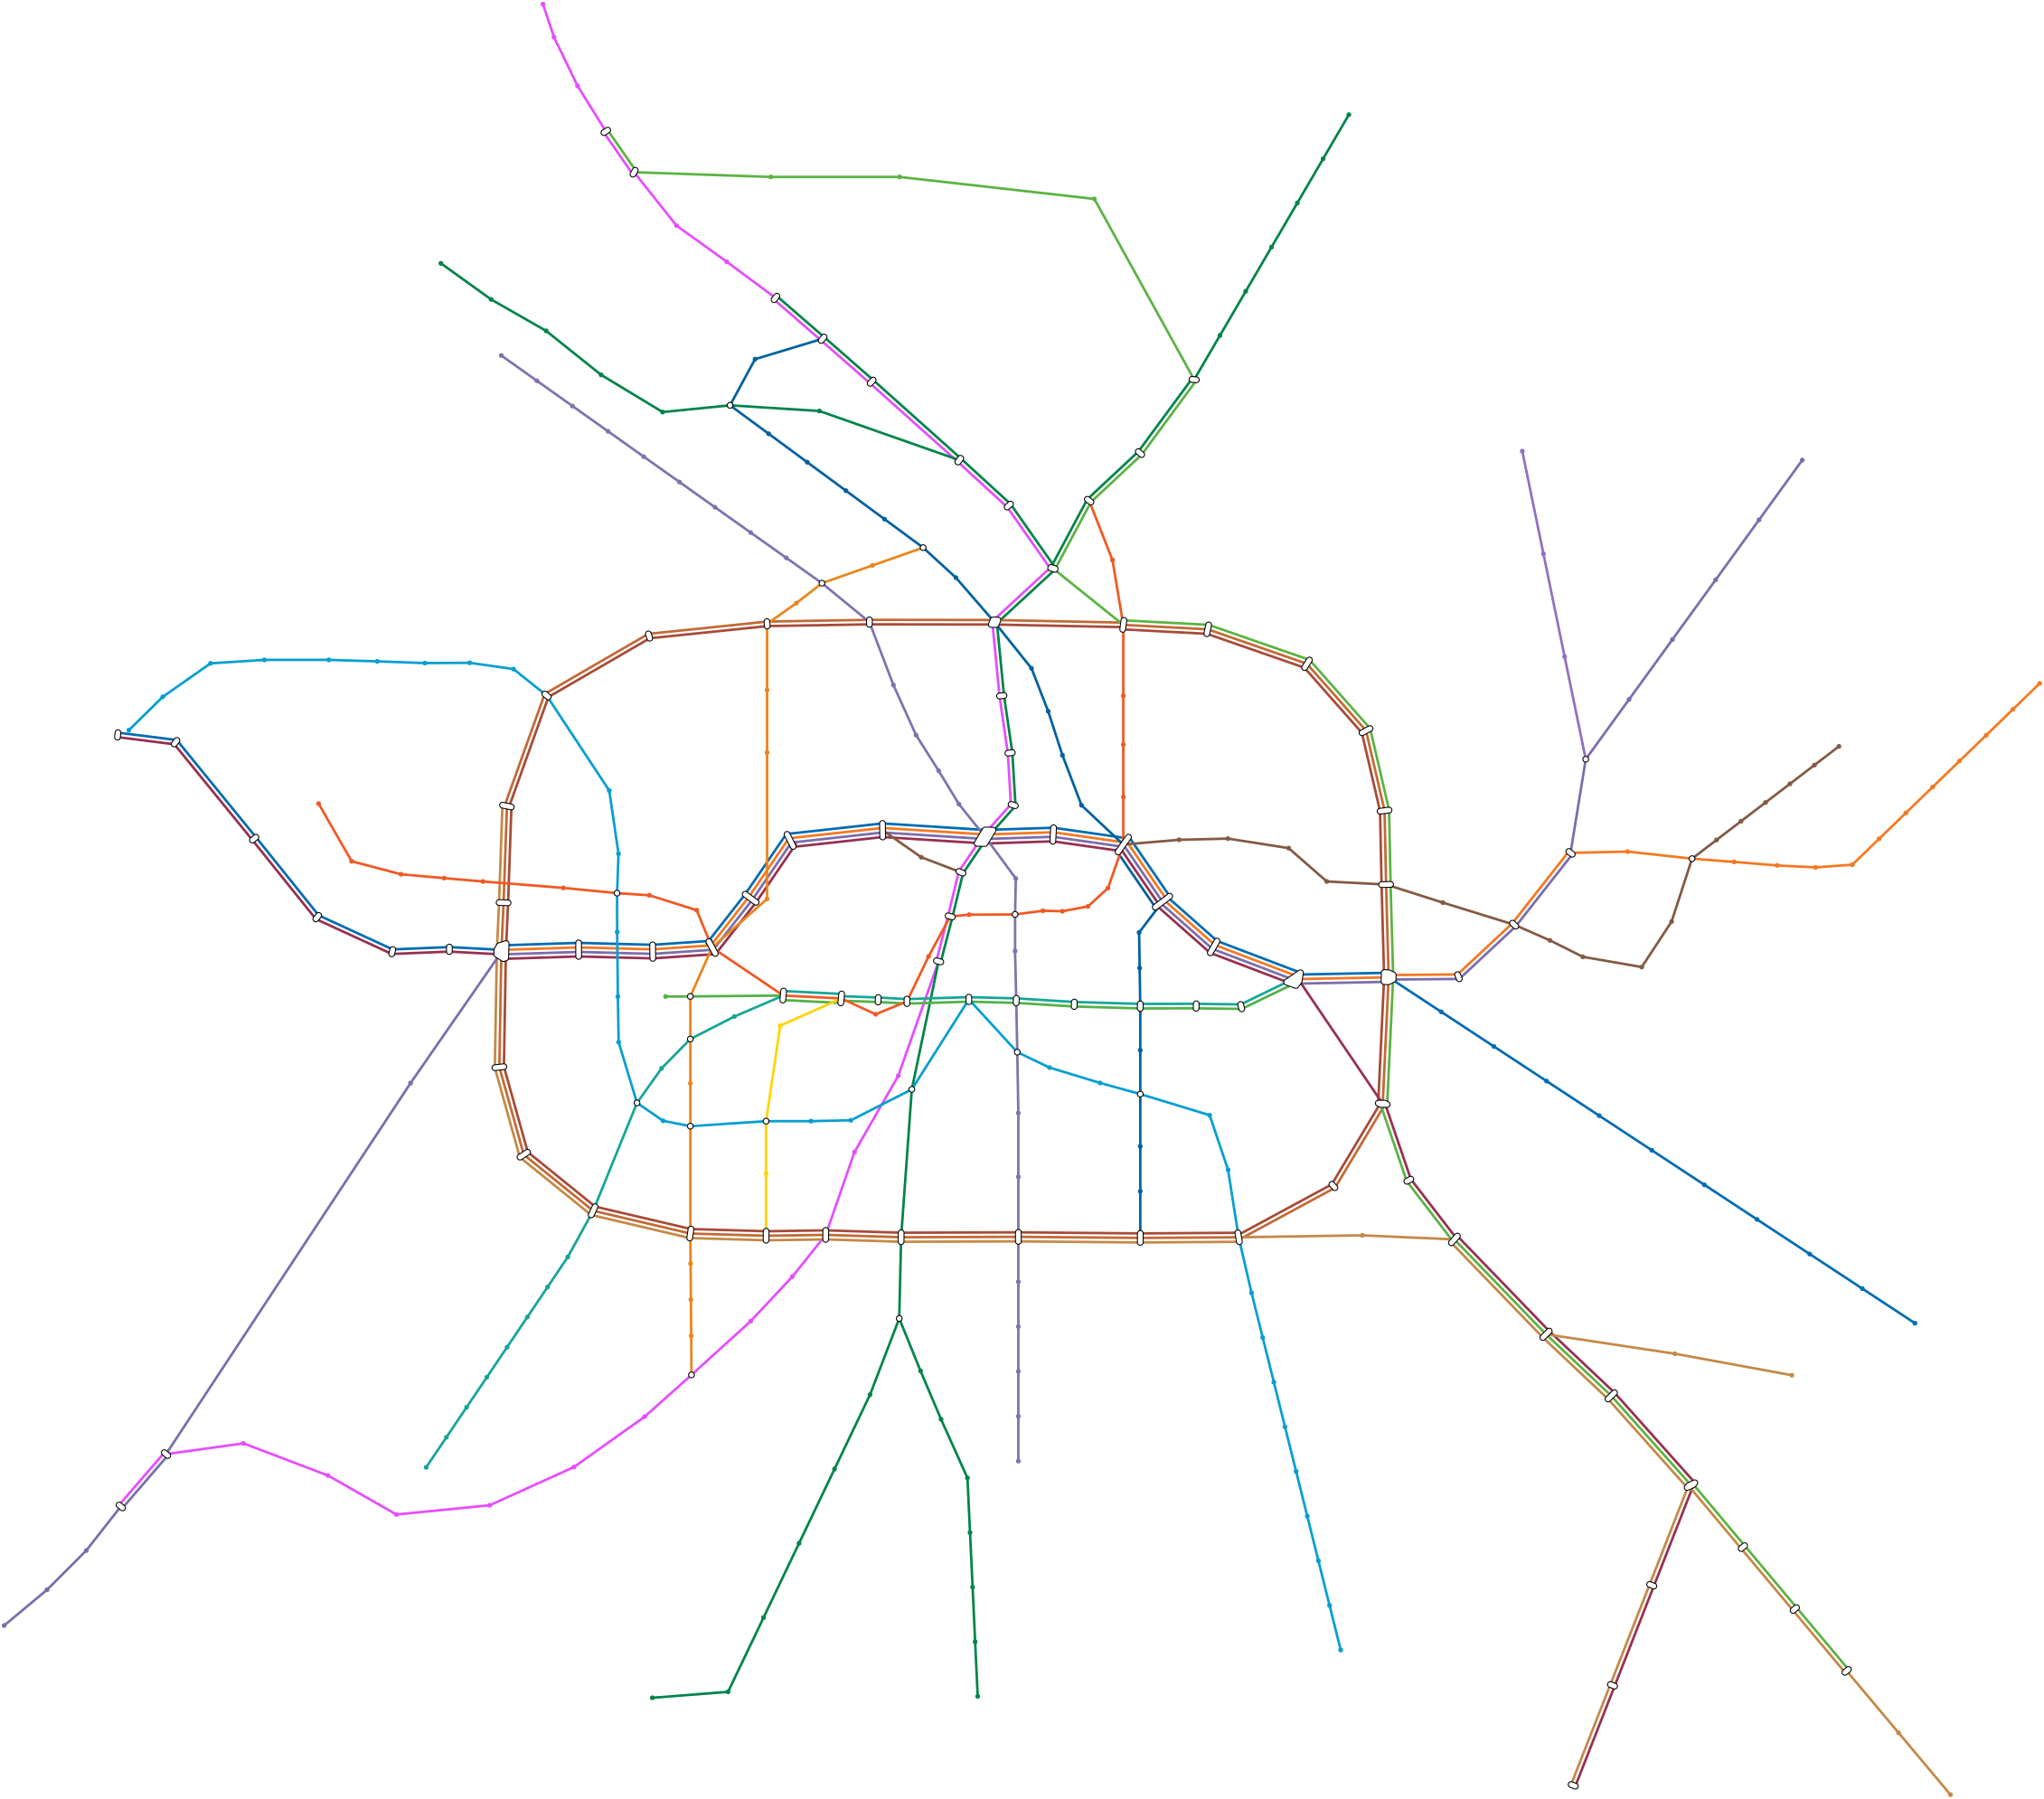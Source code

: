 <?xml version="1.0" encoding="UTF-8"?>
<ipe creator="OpenMetroMaps" version="70005">
  <ipestyle>
    <layout frame="1000 905" origin="0 0" paper="1000 905"/>
    <opacity name="0%" value="0.00"/>
    <opacity name="10%" value="0.10"/>
    <opacity name="20%" value="0.20"/>
    <opacity name="30%" value="0.30"/>
    <opacity name="40%" value="0.40"/>
    <opacity name="50%" value="0.50"/>
    <opacity name="60%" value="0.60"/>
    <opacity name="70%" value="0.70"/>
    <opacity name="80%" value="0.80"/>
    <opacity name="90%" value="0.90"/>
    <opacity name="100%" value="1.00"/>
  </ipestyle>
  <page>
    <group matrix="1 0 0 -1 0 905">
      <path cap="1" join="1" pen="1.0" stroke="0.901961 0.301961 1.000000">264.577319 50.000000 m 268.955556 63.135878 l</path>
      <path cap="1" join="1" pen="1.0" stroke="0.901961 0.301961 1.000000">268.955556 63.135878 m 278.338793 82.528109 l</path>
      <path cap="1" join="1" pen="1.0" stroke="0.901961 0.301961 1.000000">278.338793 82.528109 m 289.598677 100.669154 l</path>
      <path cap="1" join="1" pen="1.0" stroke="0.901961 0.301961 1.000000">288.858719 101.181464 m 300.118603 117.444754 l</path>
      <path cap="1" join="1" pen="1.0" stroke="0.356863 0.701961 0.262745">290.338635 100.156844 m 301.598519 116.420134 l</path>
      <path cap="1" join="1" pen="1.0" stroke="0.901961 0.301961 1.000000">300.858561 116.932444 m 317.748388 138.200710 l</path>
      <path cap="1" join="1" pen="1.0" stroke="0.901961 0.301961 1.000000">317.748388 138.200710 m 337.764745 152.587614 l</path>
      <path cap="1" join="1" pen="1.0" stroke="0.901961 0.301961 1.000000">337.764745 152.587614 m 357.156161 166.975943 l</path>
      <path cap="1" join="1" pen="1.0" stroke="0.901961 0.301961 1.000000">356.566728 167.656067 m 375.333201 183.920150 l</path>
      <path cap="1" join="1" pen="1.0" stroke="0.000000 0.517647 0.290196">357.745594 166.295819 m 376.512067 182.559902 l</path>
      <path cap="1" join="1" pen="1.0" stroke="0.901961 0.301961 1.000000">375.329611 183.917022 m 394.863142 201.027676 l</path>
      <path cap="1" join="1" pen="1.0" stroke="0.000000 0.517647 0.290196">376.515657 182.563030 m 396.049188 199.673684 l</path>
      <path cap="1" join="1" pen="1.0" stroke="0.901961 0.301961 1.000000">394.855943 201.021302 m 429.754296 232.256145 l</path>
      <path cap="1" join="1" pen="1.0" stroke="0.000000 0.517647 0.290196">396.056387 199.680058 m 430.954740 230.914901 l</path>
      <path cap="1" join="1" pen="1.0" stroke="0.901961 0.301961 1.000000">429.746614 232.249189 m 449.476920 250.321712 l</path>
      <path cap="1" join="1" pen="1.0" stroke="0.000000 0.517647 0.290196">430.962422 230.921857 m 450.692728 248.994380 l</path>
      <path cap="1" join="1" pen="1.0" stroke="0.901961 0.301961 1.000000">449.348146 250.175062 m 466.913930 275.203908 l</path>
      <path cap="1" join="1" pen="1.0" stroke="0.000000 0.517647 0.290196">450.821502 249.141030 m 468.387286 274.169876 l</path>
      <path cap="1" join="1" pen="1.0" stroke="0.901961 0.301961 1.000000">467.039930 274.025778 m 443.805942 295.487268 l</path>
      <path cap="1" join="1" pen="1.0" stroke="0.000000 0.517647 0.290196">468.261286 275.348006 m 445.027298 296.809496 l</path>
      <path cap="1" join="1" pen="1.0" stroke="0.901961 0.301961 1.000000">443.520851 296.235549 m 446.368618 325.500475 l</path>
      <path cap="1" join="1" pen="1.0" stroke="0.000000 0.517647 0.290196">445.312389 296.061215 m 448.160156 325.326141 l</path>
      <path cap="1" join="1" pen="1.0" stroke="0.901961 0.301961 1.000000">446.373816 325.543242 m 449.693477 348.296357 l</path>
      <path cap="1" join="1" pen="1.0" stroke="0.000000 0.517647 0.290196">448.154958 325.283374 m 451.474619 348.036489 l</path>
      <path cap="1" join="1" pen="1.0" stroke="0.901961 0.301961 1.000000">449.685660 348.220258 m 450.930078 368.986977 l</path>
      <path cap="1" join="1" pen="1.0" stroke="0.000000 0.517647 0.290196">451.482436 348.112588 m 452.726854 368.879307 l</path>
      <path cap="1" join="1" pen="1.0" stroke="0.901961 0.301961 1.000000">451.155757 368.335260 m 439.937778 380.957211 l</path>
      <path cap="1" join="1" pen="1.0" stroke="0.000000 0.517647 0.290196">452.501175 369.531024 m 441.283196 382.152975 l</path>
      <path cap="1" join="1" pen="1.0" stroke="0.901961 0.301961 1.000000">439.865407 381.050261 m 430.265354 395.218943 l</path>
      <path cap="1" join="1" pen="1.0" stroke="0.000000 0.517647 0.290196">441.355567 382.059925 m 431.755514 396.228607 l</path>
      <path cap="1" join="1" pen="1.0" stroke="0.901961 0.301961 1.000000">430.135687 395.512072 m 425.890455 413.053133 l</path>
      <path cap="1" join="1" pen="1.0" stroke="0.000000 0.517647 0.290196">431.885181 395.935478 m 427.639949 413.476539 l</path>
      <path cap="1" join="1" pen="1.0" stroke="0.901961 0.301961 1.000000">425.894007 413.038962 m 421.249761 430.951842 l</path>
      <path cap="1" join="1" pen="1.0" stroke="0.000000 0.517647 0.290196">427.636397 413.490710 m 422.992151 431.403590 l</path>
      <path cap="1" join="1" pen="1.0" stroke="0.901961 0.301961 1.000000">422.120956 431.177716 m 406.058312 476.754162 l</path>
      <path cap="1" join="1" pen="1.0" stroke="0.901961 0.301961 1.000000">406.058312 476.754162 m 388.604819 507.143368 l</path>
      <path cap="1" join="1" pen="1.0" stroke="0.901961 0.301961 1.000000">388.604819 507.143368 m 377.172518 540.102215 l</path>
      <path cap="1" join="1" pen="1.0" stroke="0.901961 0.301961 1.000000">377.172518 540.102215 m 363.906084 556.700646 l</path>
      <path cap="1" join="1" pen="1.0" stroke="0.901961 0.301961 1.000000">363.906084 556.700646 m 347.310396 574.435104 l</path>
      <path cap="1" join="1" pen="1.0" stroke="0.901961 0.301961 1.000000">347.310396 574.435104 m 323.708937 595.872176 l</path>
      <path cap="1" join="1" pen="1.0" stroke="0.901961 0.301961 1.000000">323.708937 595.872176 m 305.021747 612.528016 l</path>
      <path cap="1" join="1" pen="1.0" stroke="0.901961 0.301961 1.000000">305.021747 612.528016 m 276.895551 632.561190 l</path>
      <path cap="1" join="1" pen="1.0" stroke="0.901961 0.301961 1.000000">276.895551 632.561190 m 243.363916 647.768224 l</path>
      <path cap="1" join="1" pen="1.0" stroke="0.901961 0.301961 1.000000">243.363916 647.768224 m 206.197188 651.452793 l</path>
      <path cap="1" join="1" pen="1.0" stroke="0.901961 0.301961 1.000000">206.197188 651.452793 m 178.945717 635.921919 l</path>
      <path cap="1" join="1" pen="1.0" stroke="0.901961 0.301961 1.000000">178.945717 635.921919 m 145.286315 623.124083 l</path>
      <path cap="1" join="1" pen="1.0" stroke="0.901961 0.301961 1.000000">145.286315 623.124083 m 114.472858 627.389170 l</path>
      <path cap="1" join="1" pen="1.0" stroke="0.901961 0.301961 1.000000">113.791691 626.800942 m 95.777699 647.661117 l</path>
      <path cap="1" join="1" pen="1.0" stroke="0.482353 0.427451 0.674510">115.154025 627.977398 m 97.140033 648.837573 l</path>
      <path cap="1" join="1" pen="1.0" stroke="0.000000 0.517647 0.290196">585.494953 94.004224 m 575.228052 111.594586 l</path>
      <path cap="1" join="1" pen="1.0" stroke="0.000000 0.517647 0.290196">575.228052 111.594586 m 564.959329 129.182593 l</path>
      <path cap="1" join="1" pen="1.0" stroke="0.000000 0.517647 0.290196">564.959329 129.182593 m 554.690606 146.768247 l</path>
      <path cap="1" join="1" pen="1.0" stroke="0.000000 0.517647 0.290196">554.690606 146.768247 m 544.421883 164.351547 l</path>
      <path cap="1" join="1" pen="1.0" stroke="0.000000 0.517647 0.290196">544.421883 164.351547 m 534.154982 181.932495 l</path>
      <path cap="1" join="1" pen="1.0" stroke="0.000000 0.517647 0.290196">534.154982 181.932495 m 523.886259 199.511092 l</path>
      <path cap="1" join="1" pen="1.0" stroke="0.000000 0.517647 0.290196">523.161699 198.977226 m 501.598474 228.242683 l</path>
      <path cap="1" join="1" pen="1.0" stroke="0.356863 0.701961 0.262745">524.610819 200.044958 m 503.047594 229.310415 l</path>
      <path cap="1" join="1" pen="1.0" stroke="0.000000 0.517647 0.290196">501.708342 228.119165 m 481.444195 247.067330 l</path>
      <path cap="1" join="1" pen="1.0" stroke="0.356863 0.701961 0.262745">502.937726 229.433933 m 482.673579 248.382098 l</path>
      <path cap="1" join="1" pen="1.0" stroke="0.000000 0.517647 0.290196">481.265117 247.300533 m 466.856838 274.262711 l</path>
      <path cap="1" join="1" pen="1.0" stroke="0.356863 0.701961 0.262745">482.852657 248.148895 m 468.444378 275.111073 l</path>
      <path cap="1" join="1" pen="1.0" stroke="0.000000 0.517647 0.290196">422.120956 431.177716 m 411.449573 482.146036 l</path>
      <path cap="1" join="1" pen="1.0" stroke="0.000000 0.517647 0.290196">411.449573 482.146036 m 407.198876 541.041317 l</path>
      <path cap="1" join="1" pen="1.0" stroke="0.000000 0.517647 0.290196">407.198876 541.041317 m 406.442751 573.403357 l</path>
      <path cap="1" join="1" pen="1.0" stroke="0.000000 0.517647 0.290196">406.442751 573.403357 m 414.929570 594.293012 l</path>
      <path cap="1" join="1" pen="1.0" stroke="0.000000 0.517647 0.290196">414.929570 594.293012 m 423.101185 613.553286 l</path>
      <path cap="1" join="1" pen="1.0" stroke="0.000000 0.517647 0.290196">423.101185 613.553286 m 433.606766 636.899190 l</path>
      <path cap="1" join="1" pen="1.0" stroke="0.000000 0.517647 0.290196">433.606766 636.899190 m 434.628902 658.645325 l</path>
      <path cap="1" join="1" pen="1.0" stroke="0.000000 0.517647 0.290196">434.628902 658.645325 m 435.649215 680.387870 l</path>
      <path cap="1" join="1" pen="1.0" stroke="0.000000 0.517647 0.290196">435.649215 680.387870 m 436.671350 702.126827 l</path>
      <path cap="1" join="1" pen="1.0" stroke="0.000000 0.517647 0.290196">436.671350 702.126827 m 437.691663 723.862198 l</path>
      <path cap="1" join="1" pen="1.0" stroke="0.000000 0.517647 0.290196">223.917840 153.214530 m 243.934198 167.599791 l</path>
      <path cap="1" join="1" pen="1.0" stroke="0.000000 0.517647 0.290196">243.934198 167.599791 m 265.829025 180.112128 l</path>
      <path cap="1" join="1" pen="1.0" stroke="0.000000 0.517647 0.290196">265.829025 180.112128 m 287.722029 197.624999 l</path>
      <path cap="1" join="1" pen="1.0" stroke="0.000000 0.517647 0.290196">287.722029 197.624999 m 312.211367 212.440146 l</path>
      <path cap="1" join="1" pen="1.0" stroke="0.000000 0.517647 0.290196">312.211367 212.440146 m 339.072932 209.750696 l</path>
      <path cap="1" join="1" pen="1.0" stroke="0.000000 0.517647 0.290196">339.072932 209.750696 m 374.636311 212.020391 l</path>
      <path cap="1" join="1" pen="1.0" stroke="0.000000 0.517647 0.290196">374.636311 212.020391 m 430.354518 231.585523 l</path>
      <path cap="1" join="1" pen="1.0" stroke="0.000000 0.517647 0.290196">406.442751 573.403357 m 394.803893 603.751614 l</path>
      <path cap="1" join="1" pen="1.0" stroke="0.000000 0.517647 0.290196">394.803893 603.751614 m 380.672556 633.339737 l</path>
      <path cap="1" join="1" pen="1.0" stroke="0.000000 0.517647 0.290196">380.672556 633.339737 m 366.541219 662.924202 l</path>
      <path cap="1" join="1" pen="1.0" stroke="0.000000 0.517647 0.290196">366.541219 662.924202 m 352.409882 692.502023 l</path>
      <path cap="1" join="1" pen="1.0" stroke="0.000000 0.517647 0.290196">352.409882 692.502023 m 338.278545 722.070218 l</path>
      <path cap="1" join="1" pen="1.0" stroke="0.000000 0.517647 0.290196">338.278545 722.070218 m 308.124648 724.444586 l</path>
      <path cap="1" join="1" pen="1.0" stroke="0.000000 0.423529 0.701961">810.922440 575.285236 m 789.963727 561.509638 l</path>
      <path cap="1" join="1" pen="1.0" stroke="0.000000 0.423529 0.701961">789.963727 561.509638 m 769.005015 547.734040 l</path>
      <path cap="1" join="1" pen="1.0" stroke="0.000000 0.423529 0.701961">769.005015 547.734040 m 748.046302 533.958442 l</path>
      <path cap="1" join="1" pen="1.0" stroke="0.000000 0.423529 0.701961">748.046302 533.958442 m 727.087590 520.182845 l</path>
      <path cap="1" join="1" pen="1.0" stroke="0.000000 0.423529 0.701961">727.087590 520.182845 m 706.128877 506.407247 l</path>
      <path cap="1" join="1" pen="1.0" stroke="0.000000 0.423529 0.701961">706.128877 506.407247 m 685.170165 492.631649 l</path>
      <path cap="1" join="1" pen="1.0" stroke="0.000000 0.423529 0.701961">685.170165 492.631649 m 664.211452 478.856051 l</path>
      <path cap="1" join="1" pen="1.0" stroke="0.000000 0.423529 0.701961">664.211452 478.856051 m 643.252740 465.080454 l</path>
      <path cap="1" join="1" pen="1.0" stroke="0.000000 0.423529 0.701961">643.252740 465.080454 m 622.294027 451.304856 l</path>
      <path cap="1" join="1" pen="1.0" stroke="0.000000 0.423529 0.701961">622.294027 451.304856 m 601.335315 437.529258 l</path>
      <path cap="1" join="1" pen="1.0" stroke="0.000000 0.423529 0.701961">601.299881 435.729607 m 565.271895 436.438974 l</path>
      <path cap="1" join="1" pen="1.0" stroke="0.956863 0.474510 0.133333">601.335315 437.529258 m 565.307329 438.238625 l</path>
      <path cap="1" join="1" pen="1.0" stroke="0.482353 0.427451 0.674510">601.370749 439.328909 m 565.342763 440.038276 l</path>
      <path cap="1" join="1" pen="1.0" stroke="0.000000 0.423529 0.701961">566.266976 435.714922 m 532.607574 422.915811 l</path>
      <path cap="1" join="1" pen="1.0" stroke="0.956863 0.474510 0.133333">565.627211 437.397391 m 531.967809 424.598280 l</path>
      <path cap="1" join="1" pen="1.0" stroke="0.482353 0.427451 0.674510">564.987447 439.079859 m 531.328045 426.280748 l</path>
      <path cap="1" join="1" pen="1.0" stroke="0.592157 0.188235 0.313726">564.347682 440.762328 m 530.688280 427.963217 l</path>
      <path cap="1" join="1" pen="1.0" stroke="0.000000 0.423529 0.701961">533.435935 423.416391 m 513.051536 405.400940 l</path>
      <path cap="1" join="1" pen="1.0" stroke="0.956863 0.474510 0.133333">532.243930 424.765140 m 511.859531 406.749689 l</path>
      <path cap="1" join="1" pen="1.0" stroke="0.482353 0.427451 0.674510">531.051924 426.113888 m 510.667525 408.098437 l</path>
      <path cap="1" join="1" pen="1.0" stroke="0.592157 0.188235 0.313726">529.859919 427.462637 m 509.475520 409.447186 l</path>
      <path cap="1" join="1" pen="1.0" stroke="0.000000 0.423529 0.701961">514.233006 405.388824 m 498.637155 382.633981 l</path>
      <path cap="1" join="1" pen="1.0" stroke="0.956863 0.474510 0.133333">512.748267 406.406444 m 497.152416 383.651601 l</path>
      <path cap="1" join="1" pen="1.0" stroke="0.482353 0.427451 0.674510">511.263528 407.424063 m 495.667677 384.669220 l</path>
      <path cap="1" join="1" pen="1.0" stroke="0.592157 0.188235 0.313726">509.778789 408.441682 m 494.182938 385.686839 l</path>
      <path cap="1" join="1" pen="1.0" stroke="0.000000 0.380392 0.623529">508.294050 409.459302 m 492.698199 386.704459 l</path>
      <path cap="1" join="1" pen="1.0" stroke="0.000000 0.423529 0.701961">496.049525 381.996358 m 468.130843 378.007867 l</path>
      <path cap="1" join="1" pen="1.0" stroke="0.956863 0.474510 0.133333">495.794960 383.778266 m 467.876278 379.789775 l</path>
      <path cap="1" join="1" pen="1.0" stroke="0.482353 0.427451 0.674510">495.540394 385.560174 m 467.621712 381.571683 l</path>
      <path cap="1" join="1" pen="1.0" stroke="0.592157 0.188235 0.313726">495.285829 387.342082 m 467.367147 383.353591 l</path>
      <path cap="1" join="1" pen="1.0" stroke="0.000000 0.423529 0.701961">467.662050 377.982129 m 440.523542 378.856493 l</path>
      <path cap="1" join="1" pen="1.0" stroke="0.956863 0.474510 0.133333">467.720013 379.781196 m 440.581505 380.655560 l</path>
      <path cap="1" join="1" pen="1.0" stroke="0.482353 0.427451 0.674510">467.777977 381.580262 m 440.639469 382.454626 l</path>
      <path cap="1" join="1" pen="1.0" stroke="0.592157 0.188235 0.313726">467.835940 383.379329 m 440.697432 384.253693 l</path>
      <path cap="1" join="1" pen="1.0" stroke="0.000000 0.423529 0.701961">440.781916 378.860541 m 399.977852 376.264561 l</path>
      <path cap="1" join="1" pen="1.0" stroke="0.956863 0.474510 0.133333">440.667630 380.656909 m 399.863566 378.060929 l</path>
      <path cap="1" join="1" pen="1.0" stroke="0.482353 0.427451 0.674510">440.553344 382.453277 m 399.749280 379.857297 l</path>
      <path cap="1" join="1" pen="1.0" stroke="0.592157 0.188235 0.313726">440.439058 384.249645 m 399.634994 381.653665 l</path>
      <path cap="1" join="1" pen="1.0" stroke="0.000000 0.423529 0.701961">399.510630 376.275364 m 362.699074 380.332597 l</path>
      <path cap="1" join="1" pen="1.0" stroke="0.956863 0.474510 0.133333">399.707825 378.064530 m 362.896269 382.121763 l</path>
      <path cap="1" join="1" pen="1.0" stroke="0.482353 0.427451 0.674510">399.905021 379.853696 m 363.093465 383.910929 l</path>
      <path cap="1" join="1" pen="1.0" stroke="0.592157 0.188235 0.313726">400.102216 381.642862 m 363.290660 385.700095 l</path>
      <path cap="1" join="1" pen="1.0" stroke="0.000000 0.423529 0.701961">360.765002 381.493946 m 345.026989 404.545465 l</path>
      <path cap="1" join="1" pen="1.0" stroke="0.956863 0.474510 0.133333">362.251579 382.508879 m 346.513566 405.560398 l</path>
      <path cap="1" join="1" pen="1.0" stroke="0.482353 0.427451 0.674510">363.738155 383.523813 m 348.000142 406.575332 l</path>
      <path cap="1" join="1" pen="1.0" stroke="0.592157 0.188235 0.313726">365.224732 384.538746 m 349.486719 407.590265 l</path>
      <path cap="1" join="1" pen="1.0" stroke="0.000000 0.423529 0.701961">345.130349 404.404141 m 329.780281 424.023979 l</path>
      <path cap="1" join="1" pen="1.0" stroke="0.956863 0.474510 0.133333">346.548019 405.513290 m 331.197951 425.133128 l</path>
      <path cap="1" join="1" pen="1.0" stroke="0.482353 0.427451 0.674510">347.965689 406.622440 m 332.615621 426.242278 l</path>
      <path cap="1" join="1" pen="1.0" stroke="0.592157 0.188235 0.313726">349.383359 407.731589 m 334.033291 427.351427 l</path>
      <path cap="1" join="1" pen="1.0" stroke="0.000000 0.423529 0.701961">331.723957 422.993900 m 308.082604 424.598446 l</path>
      <path cap="1" join="1" pen="1.0" stroke="0.956863 0.474510 0.133333">331.845843 424.789769 m 308.204490 426.394315 l</path>
      <path cap="1" join="1" pen="1.0" stroke="0.482353 0.427451 0.674510">331.967729 426.585637 m 308.326376 428.190183 l</path>
      <path cap="1" join="1" pen="1.0" stroke="0.592157 0.188235 0.313726">332.089615 428.381506 m 308.448262 429.986052 l</path>
      <path cap="1" join="1" pen="1.0" stroke="0.000000 0.423529 0.701961">308.335537 424.593159 m 278.841550 423.827105 l</path>
      <path cap="1" join="1" pen="1.0" stroke="0.956863 0.474510 0.133333">308.288801 426.392552 m 278.794814 425.626498 l</path>
      <path cap="1" join="1" pen="1.0" stroke="0.482353 0.427451 0.674510">308.242065 428.191946 m 278.748078 427.425892 l</path>
      <path cap="1" join="1" pen="1.0" stroke="0.592157 0.188235 0.313726">308.195329 429.991339 m 278.701342 429.225285 l</path>
      <path cap="1" join="1" pen="1.0" stroke="0.000000 0.423529 0.701961">278.685346 423.827568 m 247.914775 424.809303 l</path>
      <path cap="1" join="1" pen="1.0" stroke="0.956863 0.474510 0.133333">278.742746 425.626653 m 247.972175 426.608388 l</path>
      <path cap="1" join="1" pen="1.0" stroke="0.482353 0.427451 0.674510">278.800146 427.425737 m 248.029575 428.407472 l</path>
      <path cap="1" join="1" pen="1.0" stroke="0.592157 0.188235 0.313726">278.857546 429.224822 m 248.086975 430.206557 l</path>
      <path cap="1" join="1" pen="1.0" stroke="0.000000 0.423529 0.701961">248.049475 426.609243 m 227.348050 425.489728 l</path>
      <path cap="1" join="1" pen="1.0" stroke="0.592157 0.188235 0.313726">247.952275 428.406617 m 227.250850 427.287102 l</path>
      <path cap="1" join="1" pen="1.0" stroke="0.000000 0.423529 0.701961">227.262070 425.489192 m 204.507265 426.435093 l</path>
      <path cap="1" join="1" pen="1.0" stroke="0.592157 0.188235 0.313726">227.336830 427.287638 m 204.582025 428.233539 l</path>
      <path cap="1" join="1" pen="1.0" stroke="0.000000 0.423529 0.701961">204.920936 426.516756 m 175.054913 412.770591 l</path>
      <path cap="1" join="1" pen="1.0" stroke="0.592157 0.188235 0.313726">204.168354 428.151876 m 174.302331 414.405711 l</path>
      <path cap="1" join="1" pen="1.0" stroke="0.000000 0.423529 0.701961">175.380361 413.024624 m 150.255150 381.737167 l</path>
      <path cap="1" join="1" pen="1.0" stroke="0.592157 0.188235 0.313726">173.976883 414.151678 m 148.851672 382.864221 l</path>
      <path cap="1" join="1" pen="1.0" stroke="0.000000 0.423529 0.701961">150.251134 381.732202 m 118.963960 343.332771 l</path>
      <path cap="1" join="1" pen="1.0" stroke="0.592157 0.188235 0.313726">148.855688 382.869186 m 117.568514 344.469755 l</path>
      <path cap="1" join="1" pen="1.0" stroke="0.000000 0.423529 0.701961">118.378860 343.008338 m 95.343469 340.102917 l</path>
      <path cap="1" join="1" pen="1.0" stroke="0.592157 0.188235 0.313726">118.153614 344.794188 m 95.118223 341.888767 l</path>
      <path cap="1" join="1" pen="1.0" stroke="0.654902 0.294118 0.219608">444.398418 297.048198 m 495.649475 298.084925 l</path>
      <path cap="1" join="1" pen="1.0" stroke="0.760784 0.415686 0.211765">444.434822 295.248566 m 495.685879 296.285293 l</path>
      <path cap="1" join="1" pen="1.0" stroke="0.654902 0.294118 0.219608">495.573332 298.982635 m 529.197752 300.747450 l</path>
      <path cap="1" join="1" pen="1.0" stroke="0.760784 0.415686 0.211765">495.667677 297.185109 m 529.292097 298.949924 l</path>
      <path cap="1" join="1" pen="1.0" stroke="0.356863 0.701961 0.262745">495.762022 295.387583 m 529.386442 297.152398 l</path>
      <path cap="1" join="1" pen="1.0" stroke="0.654902 0.294118 0.219608">528.700986 300.650097 m 568.221722 314.390553 l</path>
      <path cap="1" join="1" pen="1.0" stroke="0.760784 0.415686 0.211765">529.292097 298.949924 m 568.812833 312.690380 l</path>
      <path cap="1" join="1" pen="1.0" stroke="0.356863 0.701961 0.262745">529.883208 297.249751 m 569.403944 310.990207 l</path>
      <path cap="1" join="1" pen="1.0" stroke="0.654902 0.294118 0.219608">567.463634 313.881875 m 590.973396 340.503338 l</path>
      <path cap="1" join="1" pen="1.0" stroke="0.760784 0.415686 0.211765">568.812833 312.690380 m 592.322595 339.311843 l</path>
      <path cap="1" join="1" pen="1.0" stroke="0.356863 0.701961 0.262745">570.162032 311.498885 m 593.671794 338.120348 l</path>
      <path cap="1" join="1" pen="1.0" stroke="0.654902 0.294118 0.219608">590.569138 339.718522 m 597.956645 371.570835 l</path>
      <path cap="1" join="1" pen="1.0" stroke="0.760784 0.415686 0.211765">592.322595 339.311843 m 599.710102 371.164156 l</path>
      <path cap="1" join="1" pen="1.0" stroke="0.356863 0.701961 0.262745">594.076052 338.905164 m 601.463559 370.757477 l</path>
      <path cap="1" join="1" pen="1.0" stroke="0.654902 0.294118 0.219608">597.910478 371.200940 m 598.511733 400.616843 l</path>
      <path cap="1" join="1" pen="1.0" stroke="0.760784 0.415686 0.211765">599.710102 371.164156 m 600.311357 400.580059 l</path>
      <path cap="1" join="1" pen="1.0" stroke="0.356863 0.701961 0.262745">601.509726 371.127372 m 602.110981 400.543275 l</path>
      <path cap="1" join="1" pen="1.0" stroke="0.654902 0.294118 0.219608">598.512048 400.629923 m 599.536006 437.579122 l</path>
      <path cap="1" join="1" pen="1.0" stroke="0.760784 0.415686 0.211765">600.311357 400.580059 m 601.335315 437.529258 l</path>
      <path cap="1" join="1" pen="1.0" stroke="0.356863 0.701961 0.262745">602.110666 400.530195 m 603.134624 437.479394 l</path>
      <path cap="1" join="1" pen="1.0" stroke="0.654902 0.294118 0.219608">599.537291 437.444939 m 597.174172 487.836343 l</path>
      <path cap="1" join="1" pen="1.0" stroke="0.760784 0.415686 0.211765">601.335315 437.529258 m 598.972196 487.920662 l</path>
      <path cap="1" join="1" pen="1.0" stroke="0.356863 0.701961 0.262745">603.133339 437.613577 m 600.770220 488.004981 l</path>
      <path cap="1" join="1" pen="1.0" stroke="0.654902 0.294118 0.219608">598.200439 487.457638 m 578.563056 520.188695 l</path>
      <path cap="1" join="1" pen="1.0" stroke="0.760784 0.415686 0.211765">599.743953 488.383686 m 580.106570 521.114743 l</path>
      <path cap="1" join="1" pen="1.0" stroke="0.654902 0.294118 0.219608">578.906683 519.860072 m 541.171494 540.267615 l</path>
      <path cap="1" join="1" pen="1.0" stroke="0.760784 0.415686 0.211765">579.762943 521.443366 m 542.027754 541.850909 l</path>
      <path cap="1" join="1" pen="1.0" stroke="0.654902 0.294118 0.219608">541.587942 539.259300 m 502.418496 539.513514 l</path>
      <path cap="1" join="1" pen="1.0" stroke="0.760784 0.415686 0.211765">541.599624 541.059262 m 502.430178 541.313476 l</path>
      <path cap="1" join="1" pen="1.0" stroke="0.768627 0.537255 0.274510">541.611306 542.859224 m 502.441860 543.113438 l</path>
      <path cap="1" join="1" pen="1.0" stroke="0.654902 0.294118 0.219608">502.445921 539.513545 m 453.889372 539.088857 l</path>
      <path cap="1" join="1" pen="1.0" stroke="0.760784 0.415686 0.211765">502.430178 541.313476 m 453.873629 540.888788 l</path>
      <path cap="1" join="1" pen="1.0" stroke="0.768627 0.537255 0.274510">502.414435 543.113407 m 453.857886 542.688719 l</path>
      <path cap="1" join="1" pen="1.0" stroke="0.654902 0.294118 0.219608">453.867747 539.088798 m 407.192994 539.241327 l</path>
      <path cap="1" join="1" pen="1.0" stroke="0.760784 0.415686 0.211765">453.873629 540.888788 m 407.198876 541.041317 l</path>
      <path cap="1" join="1" pen="1.0" stroke="0.768627 0.537255 0.274510">453.879511 542.688778 m 407.204758 542.841307 l</path>
      <path cap="1" join="1" pen="1.0" stroke="0.654902 0.294118 0.219608">407.255145 539.242197 m 377.228787 538.303095 l</path>
      <path cap="1" join="1" pen="1.0" stroke="0.760784 0.415686 0.211765">407.198876 541.041317 m 377.172518 540.102215 l</path>
      <path cap="1" join="1" pen="1.0" stroke="0.768627 0.537255 0.274510">407.142607 542.840437 m 377.116249 541.901335 l</path>
      <path cap="1" join="1" pen="1.0" stroke="0.654902 0.294118 0.219608">377.145952 538.302411 m 353.400746 538.652905 l</path>
      <path cap="1" join="1" pen="1.0" stroke="0.760784 0.415686 0.211765">377.172518 540.102215 m 353.427312 540.452709 l</path>
      <path cap="1" join="1" pen="1.0" stroke="0.768627 0.537255 0.274510">377.199084 541.902019 m 353.453878 542.252513 l</path>
      <path cap="1" join="1" pen="1.0" stroke="0.654902 0.294118 0.219608">353.479938 538.653479 m 323.309014 537.771008 l</path>
      <path cap="1" join="1" pen="1.0" stroke="0.760784 0.415686 0.211765">353.427312 540.452709 m 323.256388 539.570238 l</path>
      <path cap="1" join="1" pen="1.0" stroke="0.768627 0.537255 0.274510">353.374686 542.251939 m 323.203762 541.369468 l</path>
      <path cap="1" join="1" pen="1.0" stroke="0.654902 0.294118 0.219608">323.666813 537.817654 m 284.963892 528.754102 l</path>
      <path cap="1" join="1" pen="1.0" stroke="0.760784 0.415686 0.211765">323.256388 539.570238 m 284.553467 530.506686 l</path>
      <path cap="1" join="1" pen="1.0" stroke="0.768627 0.537255 0.274510">322.845963 541.322822 m 284.143042 532.259270 l</path>
      <path cap="1" join="1" pen="1.0" stroke="0.654902 0.294118 0.219608">285.685563 529.107272 m 258.062743 506.761009 l</path>
      <path cap="1" join="1" pen="1.0" stroke="0.760784 0.415686 0.211765">284.553467 530.506686 m 256.930647 508.160423 l</path>
      <path cap="1" join="1" pen="1.0" stroke="0.768627 0.537255 0.274510">283.421371 531.906100 m 255.798551 509.559837 l</path>
      <path cap="1" join="1" pen="1.0" stroke="0.654902 0.294118 0.219608">258.664435 507.676708 m 248.943920 472.835331 l</path>
      <path cap="1" join="1" pen="1.0" stroke="0.760784 0.415686 0.211765">256.930647 508.160423 m 247.210132 473.319046 l</path>
      <path cap="1" join="1" pen="1.0" stroke="0.768627 0.537255 0.274510">255.196859 508.644138 m 245.476344 473.802761 l</path>
      <path cap="1" join="1" pen="1.0" stroke="0.654902 0.294118 0.219608">249.009864 473.350111 m 249.800607 427.538995 l</path>
      <path cap="1" join="1" pen="1.0" stroke="0.760784 0.415686 0.211765">247.210132 473.319046 m 248.000875 427.507930 l</path>
      <path cap="1" join="1" pen="1.0" stroke="0.768627 0.537255 0.274510">245.410400 473.287981 m 246.201143 427.476865 l</path>
      <path cap="1" join="1" pen="1.0" stroke="0.654902 0.294118 0.219608">249.799065 427.588636 m 250.682729 407.899950 l</path>
      <path cap="1" join="1" pen="1.0" stroke="0.760784 0.415686 0.211765">248.000875 427.507930 m 248.884539 407.819244 l</path>
      <path cap="1" join="1" pen="1.0" stroke="0.768627 0.537255 0.274510">246.202685 427.427224 m 247.086349 407.738538 l</path>
      <path cap="1" join="1" pen="1.0" stroke="0.654902 0.294118 0.219608">250.683460 407.881546 m 252.015917 369.407735 l</path>
      <path cap="1" join="1" pen="1.0" stroke="0.760784 0.415686 0.211765">248.884539 407.819244 m 250.216996 369.345433 l</path>
      <path cap="1" join="1" pen="1.0" stroke="0.768627 0.537255 0.274510">247.085618 407.756942 m 248.418075 369.283131 l</path>
      <path cap="1" join="1" pen="1.0" stroke="0.654902 0.294118 0.219608">251.064268 369.648963 m 266.845196 325.598195 l</path>
      <path cap="1" join="1" pen="1.0" stroke="0.760784 0.415686 0.211765">249.369724 369.041903 m 265.150652 324.991135 l</path>
      <path cap="1" join="1" pen="1.0" stroke="0.654902 0.294118 0.219608">266.449220 326.073338 m 307.265389 302.417496 l</path>
      <path cap="1" join="1" pen="1.0" stroke="0.760784 0.415686 0.211765">265.546628 324.515992 m 306.362797 300.860150 l</path>
      <path cap="1" join="1" pen="1.0" stroke="0.654902 0.294118 0.219608">306.906804 302.534035 m 353.904271 297.666830 l</path>
      <path cap="1" join="1" pen="1.0" stroke="0.760784 0.415686 0.211765">306.721382 300.743611 m 353.718849 295.876406 l</path>
      <path cap="1" join="1" pen="1.0" stroke="0.654902 0.294118 0.219608">353.826909 297.671487 m 394.580562 296.976339 l</path>
      <path cap="1" join="1" pen="1.0" stroke="0.760784 0.415686 0.211765">353.796211 295.871749 m 394.549864 295.176601 l</path>
      <path cap="1" join="1" pen="1.0" stroke="0.654902 0.294118 0.219608">394.563915 296.976469 m 444.415322 297.048381 l</path>
      <path cap="1" join="1" pen="1.0" stroke="0.760784 0.415686 0.211765">394.566511 295.176471 m 444.417918 295.248383 l</path>
      <path cap="1" join="1" pen="1.0" stroke="0.768627 0.537255 0.274510">720.905354 639.436548 m 705.269055 679.297368 l</path>
      <path cap="1" join="1" pen="1.0" stroke="0.592157 0.188235 0.313726">722.581040 640.093874 m 706.944741 679.954694 l</path>
      <path cap="1" join="1" pen="1.0" stroke="0.768627 0.537255 0.274510">705.269097 679.297261 m 689.632798 719.143034 l</path>
      <path cap="1" join="1" pen="1.0" stroke="0.592157 0.188235 0.313726">706.944699 679.954801 m 691.308400 719.800574 l</path>
      <path cap="1" join="1" pen="1.0" stroke="0.768627 0.537255 0.274510">689.632824 719.142969 m 673.996525 758.979682 l</path>
      <path cap="1" join="1" pen="1.0" stroke="0.592157 0.188235 0.313726">691.308374 719.800639 m 675.672075 759.637352 l</path>
      <path cap="1" join="1" pen="1.0" stroke="0.768627 0.537255 0.274510">541.599624 541.059262 m 590.886215 540.287643 l</path>
      <path cap="1" join="1" pen="1.0" stroke="0.768627 0.537255 0.274510">590.886215 540.287643 m 627.508169 541.914617 l</path>
      <path cap="1" join="1" pen="1.0" stroke="0.768627 0.537255 0.274510">626.213708 543.165365 m 662.711766 580.938990 l</path>
      <path cap="1" join="1" pen="1.0" stroke="0.356863 0.701961 0.262745">627.508169 541.914617 m 664.006227 579.688242 l</path>
      <path cap="1" join="1" pen="1.0" stroke="0.592157 0.188235 0.313726">628.802630 540.663869 m 665.300688 578.437494 l</path>
      <path cap="1" join="1" pen="1.0" stroke="0.768627 0.537255 0.274510">662.771065 580.997583 m 688.758076 605.512345 l</path>
      <path cap="1" join="1" pen="1.0" stroke="0.356863 0.701961 0.262745">664.006227 579.688242 m 689.993238 604.203004 l</path>
      <path cap="1" join="1" pen="1.0" stroke="0.592157 0.188235 0.313726">665.241389 578.378901 m 691.228400 602.893663 l</path>
      <path cap="1" join="1" pen="1.0" stroke="0.768627 0.537255 0.274510">688.650513 605.401790 m 720.400472 640.963997 l</path>
      <path cap="1" join="1" pen="1.0" stroke="0.356863 0.701961 0.262745">689.993238 604.203004 m 721.743197 639.765211 l</path>
      <path cap="1" join="1" pen="1.0" stroke="0.592157 0.188235 0.313726">691.335963 603.004218 m 723.085922 638.566425 l</path>
      <path cap="1" join="1" pen="1.0" stroke="0.768627 0.537255 0.274510">721.053335 640.343216 m 741.716498 665.005160 l</path>
      <path cap="1" join="1" pen="1.0" stroke="0.356863 0.701961 0.262745">722.433059 639.187206 m 743.096222 663.849150 l</path>
      <path cap="1" join="1" pen="1.0" stroke="0.768627 0.537255 0.274510">741.716560 665.005235 m 762.377901 689.659574 l</path>
      <path cap="1" join="1" pen="1.0" stroke="0.356863 0.701961 0.262745">743.096160 663.849075 m 763.757501 688.503414 l</path>
      <path cap="1" join="1" pen="1.0" stroke="0.768627 0.537255 0.274510">762.377945 689.659626 m 783.041108 714.312338 l</path>
      <path cap="1" join="1" pen="1.0" stroke="0.356863 0.701961 0.262745">763.757457 688.503362 m 784.420620 713.156074 l</path>
      <path cap="1" join="1" pen="1.0" stroke="0.768627 0.537255 0.274510">783.730864 713.734206 m 804.392205 738.379320 l</path>
      <path cap="1" join="1" pen="1.0" stroke="0.768627 0.537255 0.274510">804.392205 738.379320 m 825.055368 763.022811 l</path>
      <path cap="1" join="1" pen="1.0" stroke="0.768627 0.537255 0.274510">664.006227 579.688242 m 715.317046 587.431812 l</path>
      <path cap="1" join="1" pen="1.0" stroke="0.768627 0.537255 0.274510">715.317046 587.431812 m 761.894110 595.992468 l</path>
      <path cap="1" join="1" pen="1.0" stroke="0.956863 0.474510 0.133333">860.587329 320.506315 m 849.930523 330.820375 l</path>
      <path cap="1" join="1" pen="1.0" stroke="0.956863 0.474510 0.133333">849.930523 330.820375 m 839.273716 341.133627 l</path>
      <path cap="1" join="1" pen="1.0" stroke="0.956863 0.474510 0.133333">839.273716 341.133627 m 828.616910 351.446069 l</path>
      <path cap="1" join="1" pen="1.0" stroke="0.956863 0.474510 0.133333">828.616910 351.446069 m 817.960104 361.757704 l</path>
      <path cap="1" join="1" pen="1.0" stroke="0.956863 0.474510 0.133333">817.960104 361.757704 m 807.303297 372.068530 l</path>
      <path cap="1" join="1" pen="1.0" stroke="0.956863 0.474510 0.133333">807.303297 372.068530 m 796.646491 382.378547 l</path>
      <path cap="1" join="1" pen="1.0" stroke="0.956863 0.474510 0.133333">796.646491 382.378547 m 785.989685 392.687757 l</path>
      <path cap="1" join="1" pen="1.0" stroke="0.956863 0.474510 0.133333">785.989685 392.687757 m 771.332997 393.766780 l</path>
      <path cap="1" join="1" pen="1.0" stroke="0.956863 0.474510 0.133333">771.332997 393.766780 m 756.053566 392.983038 l</path>
      <path cap="1" join="1" pen="1.0" stroke="0.956863 0.474510 0.133333">756.053566 392.983038 m 738.913192 391.575379 l</path>
      <path cap="1" join="1" pen="1.0" stroke="0.956863 0.474510 0.133333">738.913192 391.575379 m 722.153144 390.289433 l</path>
      <path cap="1" join="1" pen="1.0" stroke="0.956863 0.474510 0.133333">722.153144 390.289433 m 696.505023 387.474865 l</path>
      <path cap="1" join="1" pen="1.0" stroke="0.956863 0.474510 0.133333">696.505023 387.474865 m 673.773903 387.974905 l</path>
      <path cap="1" join="1" pen="1.0" stroke="0.956863 0.474510 0.133333">673.066176 387.418917 m 650.597424 416.019801 l</path>
      <path cap="1" join="1" pen="1.0" stroke="0.482353 0.427451 0.674510">674.481630 388.530893 m 652.012878 417.131777 l</path>
      <path cap="1" join="1" pen="1.0" stroke="0.956863 0.474510 0.133333">650.690802 415.918084 m 628.511745 436.635097 l</path>
      <path cap="1" join="1" pen="1.0" stroke="0.482353 0.427451 0.674510">651.919500 417.233494 m 629.740443 437.950507 l</path>
      <path cap="1" join="1" pen="1.0" stroke="0.956863 0.474510 0.133333">629.118437 436.392835 m 601.327658 436.629291 l</path>
      <path cap="1" join="1" pen="1.0" stroke="0.482353 0.427451 0.674510">629.133751 438.192769 m 601.342972 438.429225 l</path>
      <path cap="1" join="1" pen="1.0" stroke="0.482353 0.427451 0.674510">50.000000 695.656599 m 67.066559 681.433526 l</path>
      <path cap="1" join="1" pen="1.0" stroke="0.482353 0.427451 0.674510">67.066559 681.433526 m 82.710146 665.789657 l</path>
      <path cap="1" join="1" pen="1.0" stroke="0.482353 0.427451 0.674510">82.710146 665.789657 m 96.458866 648.249345 l</path>
      <path cap="1" join="1" pen="1.0" stroke="0.482353 0.427451 0.674510">114.472858 627.389170 m 211.823486 479.674539 l</path>
      <path cap="1" join="1" pen="1.0" stroke="0.482353 0.427451 0.674510">211.823486 479.674539 m 248.000875 427.507930 l</path>
      <path cap="1" join="1" pen="1.0" stroke="0.482353 0.427451 0.674510">673.773903 387.974905 m 679.826547 350.685318 l</path>
      <path cap="1" join="1" pen="1.0" stroke="0.482353 0.427451 0.674510">679.826547 350.685318 m 697.073483 326.869194 l</path>
      <path cap="1" join="1" pen="1.0" stroke="0.482353 0.427451 0.674510">697.073483 326.869194 m 714.318597 303.051752 l</path>
      <path cap="1" join="1" pen="1.0" stroke="0.482353 0.427451 0.674510">714.318597 303.051752 m 731.565533 279.226999 l</path>
      <path cap="1" join="1" pen="1.0" stroke="0.482353 0.427451 0.674510">731.565533 279.226999 m 748.810647 255.397929 l</path>
      <path cap="1" join="1" pen="1.0" stroke="0.482353 0.427451 0.674510">748.810647 255.397929 m 766.057583 231.564538 l</path>
      <path cap="1" join="1" pen="1.0" stroke="0.564706 0.439216 0.756863">679.826547 350.685318 m 671.403497 309.804960 l</path>
      <path cap="1" join="1" pen="1.0" stroke="0.564706 0.439216 0.756863">671.403497 309.804960 m 662.978626 268.908892 l</path>
      <path cap="1" join="1" pen="1.0" stroke="0.564706 0.439216 0.756863">662.978626 268.908892 m 654.553755 228.003097 l</path>
      <path cap="1" join="1" pen="1.0" stroke="0.356863 0.701961 0.262745">300.858561 116.932444 m 355.279513 118.810694 l</path>
      <path cap="1" join="1" pen="1.0" stroke="0.356863 0.701961 0.262745">355.279513 118.810694 m 406.572112 118.810694 l</path>
      <path cap="1" join="1" pen="1.0" stroke="0.356863 0.701961 0.262745">406.572112 118.810694 m 484.137775 127.565507 l</path>
      <path cap="1" join="1" pen="1.0" stroke="0.356863 0.701961 0.262745">484.137775 127.565507 m 523.886259 199.511092 l</path>
      <path cap="1" join="1" pen="1.0" stroke="0.356863 0.701961 0.262745">467.650608 274.686892 m 495.667677 297.185109 l</path>
      <path cap="1" join="1" pen="1.0" stroke="0.356863 0.701961 0.262745">598.120561 488.211726 m 608.516824 518.630546 l</path>
      <path cap="1" join="1" pen="1.0" stroke="0.592157 0.188235 0.313726">599.823831 487.629598 m 610.220094 518.048418 l</path>
      <path cap="1" join="1" pen="1.0" stroke="0.356863 0.701961 0.262745">608.655170 518.888317 m 626.794880 542.463452 l</path>
      <path cap="1" join="1" pen="1.0" stroke="0.592157 0.188235 0.313726">610.081748 517.790647 m 628.221458 541.365782 l</path>
      <path cap="1" join="1" pen="1.0" stroke="0.592157 0.188235 0.313726">565.307329 438.238625 m 598.972196 487.920662 l</path>
      <path cap="1" join="1" pen="1.0" stroke="0.325490 0.694118 0.278431">313.396653 445.179436 m 323.256388 445.143841 l</path>
      <path cap="1" join="1" pen="1.0" stroke="0.325490 0.694118 0.278431">323.256388 445.143841 m 360.237142 444.793347 l</path>
      <path cap="1" join="1" pen="1.0" stroke="0.325490 0.694118 0.278431">360.147244 446.591101 m 383.250048 447.746374 l</path>
      <path cap="1" join="1" pen="1.0" stroke="0.945098 0.349020 0.137255">360.237142 444.793347 m 383.339946 445.948620 l</path>
      <path cap="1" join="1" pen="1.0" stroke="0.086275 0.650980 0.588235">360.327040 442.995593 m 383.429844 444.150866 l</path>
      <path cap="1" join="1" pen="1.0" stroke="0.325490 0.694118 0.278431">383.307566 446.848037 m 398.023590 447.377824 l</path>
      <path cap="1" join="1" pen="1.0" stroke="0.086275 0.650980 0.588235">383.372326 445.049203 m 398.088350 445.578990 l</path>
      <path cap="1" join="1" pen="1.0" stroke="0.325490 0.694118 0.278431">398.006955 447.377071 m 409.474717 448.002547 l</path>
      <path cap="1" join="1" pen="1.0" stroke="0.086275 0.650980 0.588235">398.104985 445.579743 m 409.572747 446.205219 l</path>
      <path cap="1" join="1" pen="1.0" stroke="0.325490 0.694118 0.278431">409.551808 448.003445 m 434.196015 447.234268 l</path>
      <path cap="1" join="1" pen="1.0" stroke="0.086275 0.650980 0.588235">409.495656 446.204321 m 434.139863 445.435144 l</path>
      <path cap="1" join="1" pen="1.0" stroke="0.325490 0.694118 0.278431">434.144664 447.234405 m 453.011347 447.722483 l</path>
      <path cap="1" join="1" pen="1.0" stroke="0.086275 0.650980 0.588235">434.191214 445.435007 m 453.057897 445.923085 l</path>
      <path cap="1" join="1" pen="1.0" stroke="0.325490 0.694118 0.278431">452.978779 447.721050 m 476.083405 449.157402 l</path>
      <path cap="1" join="1" pen="1.0" stroke="0.086275 0.650980 0.588235">453.090465 445.924518 m 476.195091 447.360870 l</path>
      <path cap="1" join="1" pen="1.0" stroke="0.325490 0.694118 0.278431">476.112929 449.158751 m 502.403859 449.927916 l</path>
      <path cap="1" join="1" pen="1.0" stroke="0.086275 0.650980 0.588235">476.165567 447.359521 m 502.456497 448.128686 l</path>
      <path cap="1" join="1" pen="1.0" stroke="0.325490 0.694118 0.278431">502.431864 449.928299 m 524.700466 449.886576 l</path>
      <path cap="1" join="1" pen="1.0" stroke="0.086275 0.650980 0.588235">502.428492 448.128303 m 524.697094 448.086580 l</path>
      <path cap="1" join="1" pen="1.0" stroke="0.325490 0.694118 0.278431">524.686751 449.886498 m 542.595866 450.125890 l</path>
      <path cap="1" join="1" pen="1.0" stroke="0.086275 0.650980 0.588235">524.710809 448.086658 m 542.619924 448.326050 l</path>
      <path cap="1" join="1" pen="1.0" stroke="0.325490 0.694118 0.278431">543.000008 450.036061 m 565.699442 439.048716 l</path>
      <path cap="1" join="1" pen="1.0" stroke="0.086275 0.650980 0.588235">542.215782 448.415879 m 564.915216 437.428534 l</path>
      <path cap="1" join="1" pen="1.0" stroke="0.945098 0.349020 0.137255">482.058887 247.724714 m 491.352846 271.369368 l</path>
      <path cap="1" join="1" pen="1.0" stroke="0.945098 0.349020 0.137255">491.352846 271.369368 m 495.667677 297.185109 l</path>
      <path cap="1" join="1" pen="1.0" stroke="0.945098 0.349020 0.137255">495.667677 297.185109 m 495.667677 325.413308 l</path>
      <path cap="1" join="1" pen="1.0" stroke="0.945098 0.349020 0.137255">495.667677 325.413308 m 495.667677 344.847757 l</path>
      <path cap="1" join="1" pen="1.0" stroke="0.945098 0.349020 0.137255">495.667677 344.847757 m 495.667677 365.707837 l</path>
      <path cap="1" join="1" pen="1.0" stroke="0.945098 0.349020 0.137255">495.667677 365.707837 m 495.667677 384.669220 l</path>
      <path cap="1" join="1" pen="1.0" stroke="0.945098 0.349020 0.137255">495.667677 384.669220 m 489.574586 401.984217 l</path>
      <path cap="1" join="1" pen="1.0" stroke="0.945098 0.349020 0.137255">489.574586 401.984217 m 481.612500 409.283199 l</path>
      <path cap="1" join="1" pen="1.0" stroke="0.945098 0.349020 0.137255">481.612500 409.283199 m 471.405724 411.235114 l</path>
      <path cap="1" join="1" pen="1.0" stroke="0.945098 0.349020 0.137255">471.405724 411.235114 m 463.664098 411.028548 l</path>
      <path cap="1" join="1" pen="1.0" stroke="0.945098 0.349020 0.137255">463.664098 411.028548 m 452.575481 412.489474 l</path>
      <path cap="1" join="1" pen="1.0" stroke="0.945098 0.349020 0.137255">452.575481 412.489474 m 434.284546 412.600240 l</path>
      <path cap="1" join="1" pen="1.0" stroke="0.945098 0.349020 0.137255">434.284546 412.600240 m 426.765202 413.264836 l</path>
      <path cap="1" join="1" pen="1.0" stroke="0.945098 0.349020 0.137255">426.765202 413.264836 m 418.139912 429.187184 l</path>
      <path cap="1" join="1" pen="1.0" stroke="0.945098 0.349020 0.137255">418.139912 429.187184 m 409.523732 447.103883 l</path>
      <path cap="1" join="1" pen="1.0" stroke="0.945098 0.349020 0.137255">409.523732 447.103883 m 397.068624 452.254557 l</path>
      <path cap="1" join="1" pen="1.0" stroke="0.945098 0.349020 0.137255">397.068624 452.254557 m 383.339946 445.948620 l</path>
      <path cap="1" join="1" pen="1.0" stroke="0.945098 0.349020 0.137255">360.237142 444.793347 m 331.906786 425.687703 l</path>
      <path cap="1" join="1" pen="1.0" stroke="0.945098 0.349020 0.137255">331.906786 425.687703 m 325.782385 410.812573 l</path>
      <path cap="1" join="1" pen="1.0" stroke="0.945098 0.349020 0.137255">325.782385 410.812573 m 306.904628 404.866148 l</path>
      <path cap="1" join="1" pen="1.0" stroke="0.945098 0.349020 0.137255">306.904628 404.866148 m 294.078233 404.022013 l</path>
      <path cap="1" join="1" pen="1.0" stroke="0.945098 0.349020 0.137255">294.078233 404.022013 m 272.731512 401.925536 l</path>
      <path cap="1" join="1" pen="1.0" stroke="0.945098 0.349020 0.137255">272.731512 401.925536 m 240.681950 399.376484 l</path>
      <path cap="1" join="1" pen="1.0" stroke="0.945098 0.349020 0.137255">240.681950 399.376484 m 225.262467 398.035173 l</path>
      <path cap="1" join="1" pen="1.0" stroke="0.945098 0.349020 0.137255">225.262467 398.035173 m 208.022819 396.508218 l</path>
      <path cap="1" join="1" pen="1.0" stroke="0.945098 0.349020 0.137255">208.022819 396.508218 m 188.389079 391.331407 l</path>
      <path cap="1" join="1" pen="1.0" stroke="0.945098 0.349020 0.137255">188.389079 391.331407 m 175.216108 368.367147 l</path>
      <path cap="1" join="1" pen="1.0" stroke="0.086275 0.650980 0.588235">360.237142 444.793347 m 340.765735 453.162386 l</path>
      <path cap="1" join="1" pen="1.0" stroke="0.086275 0.650980 0.588235">340.765735 453.162386 m 323.256388 462.121381 l</path>
      <path cap="1" join="1" pen="1.0" stroke="0.086275 0.650980 0.588235">323.256388 462.121381 m 311.817619 473.759527 l</path>
      <path cap="1" join="1" pen="1.0" stroke="0.086275 0.650980 0.588235">311.817619 473.759527 m 302.014198 487.540760 l</path>
      <path cap="1" join="1" pen="1.0" stroke="0.086275 0.650980 0.588235">302.014198 487.540760 m 284.553467 530.506686 l</path>
      <path cap="1" join="1" pen="1.0" stroke="0.086275 0.650980 0.588235">284.553467 530.506686 m 274.460128 548.892665 l</path>
      <path cap="1" join="1" pen="1.0" stroke="0.086275 0.650980 0.588235">274.460128 548.892665 m 266.401476 560.866507 l</path>
      <path cap="1" join="1" pen="1.0" stroke="0.086275 0.650980 0.588235">266.401476 560.866507 m 258.342824 572.839261 l</path>
      <path cap="1" join="1" pen="1.0" stroke="0.086275 0.650980 0.588235">258.342824 572.839261 m 250.284172 584.807936 l</path>
      <path cap="1" join="1" pen="1.0" stroke="0.086275 0.650980 0.588235">250.284172 584.807936 m 242.223699 596.778512 l</path>
      <path cap="1" join="1" pen="1.0" stroke="0.086275 0.650980 0.588235">242.223699 596.778512 m 234.165047 608.748000 l</path>
      <path cap="1" join="1" pen="1.0" stroke="0.086275 0.650980 0.588235">234.165047 608.748000 m 226.106395 620.713412 l</path>
      <path cap="1" join="1" pen="1.0" stroke="0.086275 0.650980 0.588235">226.106395 620.713412 m 218.047743 632.680725 l</path>
      <path cap="1" join="1" pen="1.0" stroke="1.000000 0.831373 0.007843">383.339946 445.948620 m 359.057927 456.779912 l</path>
      <path cap="1" join="1" pen="1.0" stroke="1.000000 0.831373 0.007843">359.057927 456.779912 m 353.427312 494.817420 l</path>
      <path cap="1" join="1" pen="1.0" stroke="1.000000 0.831373 0.007843">353.427312 494.817420 m 353.427312 515.649838 l</path>
      <path cap="1" join="1" pen="1.0" stroke="1.000000 0.831373 0.007843">353.427312 515.649838 m 353.427312 540.452709 l</path>
      <path cap="1" join="1" pen="1.0" stroke="0.513726 0.352941 0.262745">495.667677 384.669220 m 517.901030 382.773803 l</path>
      <path cap="1" join="1" pen="1.0" stroke="0.513726 0.352941 0.262745">517.901030 382.773803 m 537.337995 382.300694 l</path>
      <path cap="1" join="1" pen="1.0" stroke="0.513726 0.352941 0.262745">537.337995 382.300694 m 561.513950 386.091513 l</path>
      <path cap="1" join="1" pen="1.0" stroke="0.513726 0.352941 0.262745">561.513950 386.091513 m 576.683820 399.364508 l</path>
      <path cap="1" join="1" pen="1.0" stroke="0.513726 0.352941 0.262745">576.683820 399.364508 m 600.311357 400.580059 l</path>
      <path cap="1" join="1" pen="1.0" stroke="0.513726 0.352941 0.262745">600.311357 400.580059 m 622.914937 407.795293 l</path>
      <path cap="1" join="1" pen="1.0" stroke="0.513726 0.352941 0.262745">622.914937 407.795293 m 651.305151 416.575789 l</path>
      <path cap="1" join="1" pen="1.0" stroke="0.513726 0.352941 0.262745">651.305151 416.575789 m 665.542163 422.817279 l</path>
      <path cap="1" join="1" pen="1.0" stroke="0.513726 0.352941 0.262745">665.542163 422.817279 m 678.678694 429.384742 l</path>
      <path cap="1" join="1" pen="1.0" stroke="0.513726 0.352941 0.262745">678.678694 429.384742 m 702.134965 433.449580 l</path>
      <path cap="1" join="1" pen="1.0" stroke="0.513726 0.352941 0.262745">702.134965 433.449580 m 714.021613 415.309494 l</path>
      <path cap="1" join="1" pen="1.0" stroke="0.513726 0.352941 0.262745">714.021613 415.309494 m 722.153144 390.289433 l</path>
      <path cap="1" join="1" pen="1.0" stroke="0.513726 0.352941 0.262745">722.153144 390.289433 m 731.900779 382.836685 l</path>
      <path cap="1" join="1" pen="1.0" stroke="0.513726 0.352941 0.262745">731.900779 382.836685 m 741.648413 375.383514 l</path>
      <path cap="1" join="1" pen="1.0" stroke="0.513726 0.352941 0.262745">741.648413 375.383514 m 751.396048 367.929922 l</path>
      <path cap="1" join="1" pen="1.0" stroke="0.513726 0.352941 0.262745">751.396048 367.929922 m 761.143682 360.472911 l</path>
      <path cap="1" join="1" pen="1.0" stroke="0.513726 0.352941 0.262745">761.143682 360.472911 m 770.891316 353.018474 l</path>
      <path cap="1" join="1" pen="1.0" stroke="0.513726 0.352941 0.262745">770.891316 353.018474 m 780.638951 345.563613 l</path>
      <path cap="1" join="1" pen="1.0" stroke="0.513726 0.352941 0.262745">399.806423 378.959113 m 415.222910 389.726525 l</path>
      <path cap="1" join="1" pen="1.0" stroke="0.513726 0.352941 0.262745">415.222910 389.726525 m 431.010434 395.723775 l</path>
      <path cap="1" join="1" pen="1.0" stroke="0.505882 0.447059 0.678431">247.955325 189.909427 m 262.143143 199.984860 l</path>
      <path cap="1" join="1" pen="1.0" stroke="0.505882 0.447059 0.678431">262.143143 199.984860 m 276.332784 210.062519 l</path>
      <path cap="1" join="1" pen="1.0" stroke="0.505882 0.447059 0.678431">276.332784 210.062519 m 290.520603 220.136407 l</path>
      <path cap="1" join="1" pen="1.0" stroke="0.505882 0.447059 0.678431">290.520603 220.136407 m 304.710243 230.212521 l</path>
      <path cap="1" join="1" pen="1.0" stroke="0.505882 0.447059 0.678431">304.710243 230.212521 m 318.898062 240.287862 l</path>
      <path cap="1" join="1" pen="1.0" stroke="0.505882 0.447059 0.678431">318.898062 240.287862 m 333.087702 250.359435 l</path>
      <path cap="1" join="1" pen="1.0" stroke="0.505882 0.447059 0.678431">333.087702 250.359435 m 347.275521 260.433232 l</path>
      <path cap="1" join="1" pen="1.0" stroke="0.505882 0.447059 0.678431">347.275521 260.433232 m 361.465162 270.506258 l</path>
      <path cap="1" join="1" pen="1.0" stroke="0.505882 0.447059 0.678431">361.465162 270.506258 m 375.652980 280.575516 l</path>
      <path cap="1" join="1" pen="1.0" stroke="0.505882 0.447059 0.678431">375.652980 280.575516 m 394.565213 296.076470 l</path>
      <path cap="1" join="1" pen="1.0" stroke="0.505882 0.447059 0.678431">394.565213 296.076470 m 404.125183 321.144414 l</path>
      <path cap="1" join="1" pen="1.0" stroke="0.505882 0.447059 0.678431">404.125183 321.144414 m 413.133090 341.055749 l</path>
      <path cap="1" join="1" pen="1.0" stroke="0.505882 0.447059 0.678431">413.133090 341.055749 m 422.139176 355.276713 l</path>
      <path cap="1" join="1" pen="1.0" stroke="0.505882 0.447059 0.678431">422.139176 355.276713 m 430.199649 368.552817 l</path>
      <path cap="1" join="1" pen="1.0" stroke="0.505882 0.447059 0.678431">430.199649 368.552817 m 440.610487 381.555093 l</path>
      <path cap="1" join="1" pen="1.0" stroke="0.505882 0.447059 0.678431">440.610487 381.555093 m 452.866999 398.190862 l</path>
      <path cap="1" join="1" pen="1.0" stroke="0.505882 0.447059 0.678431">452.866999 398.190862 m 452.575481 412.489474 l</path>
      <path cap="1" join="1" pen="1.0" stroke="0.505882 0.447059 0.678431">452.575481 412.489474 m 452.575481 427.079881 l</path>
      <path cap="1" join="1" pen="1.0" stroke="0.505882 0.447059 0.678431">452.575481 427.079881 m 453.034622 446.822784 l</path>
      <path cap="1" join="1" pen="1.0" stroke="0.505882 0.447059 0.678431">453.034622 446.822784 m 453.450035 467.352264 l</path>
      <path cap="1" join="1" pen="1.0" stroke="0.505882 0.447059 0.678431">453.450035 467.352264 m 453.873629 491.573805 l</path>
      <path cap="1" join="1" pen="1.0" stroke="0.505882 0.447059 0.678431">453.873629 491.573805 m 453.873629 516.960496 l</path>
      <path cap="1" join="1" pen="1.0" stroke="0.505882 0.447059 0.678431">453.873629 516.960496 m 453.873629 540.888788 l</path>
      <path cap="1" join="1" pen="1.0" stroke="0.505882 0.447059 0.678431">453.873629 540.888788 m 453.873629 558.754404 l</path>
      <path cap="1" join="1" pen="1.0" stroke="0.505882 0.447059 0.678431">453.873629 558.754404 m 453.873629 576.614606 l</path>
      <path cap="1" join="1" pen="1.0" stroke="0.505882 0.447059 0.678431">453.873629 576.614606 m 453.873629 594.475375 l</path>
      <path cap="1" join="1" pen="1.0" stroke="0.505882 0.447059 0.678431">453.873629 594.475375 m 453.873629 612.333721 l</path>
      <path cap="1" join="1" pen="1.0" stroke="0.505882 0.447059 0.678431">453.873629 612.333721 m 453.873629 630.186658 l</path>
      <path cap="1" join="1" pen="1.0" stroke="0.023529 0.619608 0.827451">99.685606 339.093806 m 113.188357 325.817723 l</path>
      <path cap="1" join="1" pen="1.0" stroke="0.023529 0.619608 0.827451">113.188357 325.817723 m 132.183431 312.508376 l</path>
      <path cap="1" join="1" pen="1.0" stroke="0.023529 0.619608 0.827451">132.183431 312.508376 m 153.623372 311.129143 l</path>
      <path cap="1" join="1" pen="1.0" stroke="0.023529 0.619608 0.827451">153.623372 311.129143 m 179.304289 311.129143 l</path>
      <path cap="1" join="1" pen="1.0" stroke="0.023529 0.619608 0.827451">179.304289 311.129143 m 198.562700 311.713313 l</path>
      <path cap="1" join="1" pen="1.0" stroke="0.023529 0.619608 0.827451">198.562700 311.713313 m 217.559594 312.401435 l</path>
      <path cap="1" join="1" pen="1.0" stroke="0.023529 0.619608 0.827451">217.559594 312.401435 m 235.441314 312.297480 l</path>
      <path cap="1" join="1" pen="1.0" stroke="0.023529 0.619608 0.827451">235.441314 312.297480 m 252.841537 314.791185 l</path>
      <path cap="1" join="1" pen="1.0" stroke="0.023529 0.619608 0.827451">252.841537 314.791185 m 265.997924 325.294665 l</path>
      <path cap="1" join="1" pen="1.0" stroke="0.023529 0.619608 0.827451">265.997924 325.294665 m 290.965168 363.171260 l</path>
      <path cap="1" join="1" pen="1.0" stroke="0.023529 0.619608 0.827451">290.965168 363.171260 m 294.652871 388.313254 l</path>
      <path cap="1" join="1" pen="1.0" stroke="0.023529 0.619608 0.827451">294.652871 388.313254 m 294.078233 404.022013 l</path>
      <path cap="1" join="1" pen="1.0" stroke="0.023529 0.619608 0.827451">294.078233 404.022013 m 294.117206 419.491515 l</path>
      <path cap="1" join="1" pen="1.0" stroke="0.023529 0.619608 0.827451">294.117206 419.491515 m 294.393954 445.209366 l</path>
      <path cap="1" join="1" pen="1.0" stroke="0.023529 0.619608 0.827451">294.393954 445.209366 m 294.700898 463.366183 l</path>
      <path cap="1" join="1" pen="1.0" stroke="0.023529 0.619608 0.827451">294.700898 463.366183 m 302.014198 487.540760 l</path>
      <path cap="1" join="1" pen="1.0" stroke="0.023529 0.619608 0.827451">302.014198 487.540760 m 312.389467 494.671093 l</path>
      <path cap="1" join="1" pen="1.0" stroke="0.023529 0.619608 0.827451">312.389467 494.671093 m 323.256388 496.818724 l</path>
      <path cap="1" join="1" pen="1.0" stroke="0.023529 0.619608 0.827451">323.256388 496.818724 m 353.427312 494.817420 l</path>
      <path cap="1" join="1" pen="1.0" stroke="0.023529 0.619608 0.827451">353.427312 494.817420 m 371.294874 494.817420 l</path>
      <path cap="1" join="1" pen="1.0" stroke="0.023529 0.619608 0.827451">371.294874 494.817420 m 387.189807 494.466926 l</path>
      <path cap="1" join="1" pen="1.0" stroke="0.023529 0.619608 0.827451">387.189807 494.466926 m 411.449573 482.146036 l</path>
      <path cap="1" join="1" pen="1.0" stroke="0.023529 0.619608 0.827451">411.449573 482.146036 m 434.167939 446.334706 l</path>
      <path cap="1" join="1" pen="1.0" stroke="0.023529 0.619608 0.827451">434.167939 446.334706 m 453.450035 467.352264 l</path>
      <path cap="1" join="1" pen="1.0" stroke="0.023529 0.619608 0.827451">453.450035 467.352264 m 466.291405 473.480630 l</path>
      <path cap="1" join="1" pen="1.0" stroke="0.023529 0.619608 0.827451">466.291405 473.480630 m 486.426191 479.608711 l</path>
      <path cap="1" join="1" pen="1.0" stroke="0.023529 0.619608 0.827451">486.426191 479.608711 m 502.430178 484.034038 l</path>
      <path cap="1" join="1" pen="1.0" stroke="0.023529 0.619608 0.827451">502.430178 484.034038 m 530.046400 492.438457 l</path>
      <path cap="1" join="1" pen="1.0" stroke="0.023529 0.619608 0.827451">530.046400 492.438457 m 537.385367 514.190515 l</path>
      <path cap="1" join="1" pen="1.0" stroke="0.023529 0.619608 0.827451">537.385367 514.190515 m 541.599624 541.059262 l</path>
      <path cap="1" join="1" pen="1.0" stroke="0.023529 0.619608 0.827451">541.599624 541.059262 m 546.748562 563.206973 l</path>
      <path cap="1" join="1" pen="1.0" stroke="0.023529 0.619608 0.827451">546.748562 563.206973 m 551.185102 580.991825 l</path>
      <path cap="1" join="1" pen="1.0" stroke="0.023529 0.619608 0.827451">551.185102 580.991825 m 555.621642 598.771285 l</path>
      <path cap="1" join="1" pen="1.0" stroke="0.023529 0.619608 0.827451">555.621642 598.771285 m 560.058182 616.551334 l</path>
      <path cap="1" join="1" pen="1.0" stroke="0.023529 0.619608 0.827451">560.058182 616.551334 m 564.494722 634.328982 l</path>
      <path cap="1" join="1" pen="1.0" stroke="0.023529 0.619608 0.827451">564.494722 634.328982 m 568.931262 652.104231 l</path>
      <path cap="1" join="1" pen="1.0" stroke="0.023529 0.619608 0.827451">568.931262 652.104231 m 573.367803 669.877081 l</path>
      <path cap="1" join="1" pen="1.0" stroke="0.023529 0.619608 0.827451">573.367803 669.877081 m 577.802521 687.647534 l</path>
      <path cap="1" join="1" pen="1.0" stroke="0.023529 0.619608 0.827451">577.802521 687.647534 m 582.239061 705.412602 l</path>
      <path cap="1" join="1" pen="1.0" stroke="0.000000 0.380392 0.623529">375.922634 183.240026 m 349.024629 191.369813 l</path>
      <path cap="1" join="1" pen="1.0" stroke="0.000000 0.380392 0.623529">349.024629 191.369813 m 339.072932 209.750696 l</path>
      <path cap="1" join="1" pen="1.0" stroke="0.000000 0.380392 0.623529">339.072932 209.750696 m 354.448687 221.086790 l</path>
      <path cap="1" join="1" pen="1.0" stroke="0.000000 0.380392 0.623529">354.448687 221.086790 m 369.824441 232.421908 l</path>
      <path cap="1" join="1" pen="1.0" stroke="0.000000 0.380392 0.623529">369.824441 232.421908 m 385.198374 243.753050 l</path>
      <path cap="1" join="1" pen="1.0" stroke="0.000000 0.380392 0.623529">385.198374 243.753050 m 400.574129 255.086213 l</path>
      <path cap="1" join="1" pen="1.0" stroke="0.000000 0.380392 0.623529">400.574129 255.086213 m 415.949883 266.418399 l</path>
      <path cap="1" join="1" pen="1.0" stroke="0.000000 0.380392 0.623529">415.949883 266.418399 m 429.019001 278.396906 l</path>
      <path cap="1" join="1" pen="1.0" stroke="0.000000 0.380392 0.623529">429.019001 278.396906 m 444.416620 296.148382 l</path>
      <path cap="1" join="1" pen="1.0" stroke="0.000000 0.380392 0.623529">444.416620 296.148382 m 459.116417 314.508630 l</path>
      <path cap="1" join="1" pen="1.0" stroke="0.000000 0.380392 0.623529">459.116417 314.508630 m 465.753918 331.575250 l</path>
      <path cap="1" join="1" pen="1.0" stroke="0.000000 0.380392 0.623529">465.753918 331.575250 m 471.442164 349.115881 l</path>
      <path cap="1" join="1" pen="1.0" stroke="0.000000 0.380392 0.623529">471.442164 349.115881 m 479.027099 369.025977 l</path>
      <path cap="1" join="1" pen="1.0" stroke="0.000000 0.380392 0.623529">479.027099 369.025977 m 495.667677 384.669220 l</path>
      <path cap="1" join="1" pen="1.0" stroke="0.000000 0.380392 0.623529">511.263528 407.424063 m 501.958637 419.677113 l</path>
      <path cap="1" join="1" pen="1.0" stroke="0.000000 0.380392 0.623529">501.958637 419.677113 m 502.180919 433.832710 l</path>
      <path cap="1" join="1" pen="1.0" stroke="0.000000 0.380392 0.623529">502.180919 433.832710 m 502.430178 449.028301 l</path>
      <path cap="1" join="1" pen="1.0" stroke="0.000000 0.380392 0.623529">502.430178 449.028301 m 502.430178 466.562258 l</path>
      <path cap="1" join="1" pen="1.0" stroke="0.000000 0.380392 0.623529">502.430178 466.562258 m 502.430178 484.034038 l</path>
      <path cap="1" join="1" pen="1.0" stroke="0.000000 0.380392 0.623529">502.430178 484.034038 m 502.430178 504.824198 l</path>
      <path cap="1" join="1" pen="1.0" stroke="0.000000 0.380392 0.623529">502.430178 504.824198 m 502.430178 522.736586 l</path>
      <path cap="1" join="1" pen="1.0" stroke="0.000000 0.380392 0.623529">502.430178 522.736586 m 502.430178 541.313476 l</path>
      <path cap="1" join="1" pen="1.0" stroke="0.917647 0.521569 0.109804">415.949883 266.418399 m 395.802343 273.497148 l</path>
      <path cap="1" join="1" pen="1.0" stroke="0.917647 0.521569 0.109804">395.802343 273.497148 m 375.652980 280.575516 l</path>
      <path cap="1" join="1" pen="1.0" stroke="0.917647 0.521569 0.109804">375.652980 280.575516 m 365.464425 288.531482 l</path>
      <path cap="1" join="1" pen="1.0" stroke="0.917647 0.521569 0.109804">365.464425 288.531482 m 353.811560 296.771618 l</path>
      <path cap="1" join="1" pen="1.0" stroke="0.917647 0.521569 0.109804">353.811560 296.771618 m 353.811560 323.130591 l</path>
      <path cap="1" join="1" pen="1.0" stroke="0.917647 0.521569 0.109804">353.811560 323.130591 m 353.811560 348.028646 l</path>
      <path cap="1" join="1" pen="1.0" stroke="0.917647 0.521569 0.109804">353.811560 348.028646 m 353.811560 406.316338 l</path>
      <path cap="1" join="1" pen="1.0" stroke="0.917647 0.521569 0.109804">353.811560 406.316338 m 331.906786 425.687703 l</path>
      <path cap="1" join="1" pen="1.0" stroke="0.917647 0.521569 0.109804">331.906786 425.687703 m 323.256388 445.143841 l</path>
      <path cap="1" join="1" pen="1.0" stroke="0.917647 0.521569 0.109804">323.256388 445.143841 m 323.256388 462.121381 l</path>
      <path cap="1" join="1" pen="1.0" stroke="0.917647 0.521569 0.109804">323.256388 462.121381 m 323.256388 479.786772 l</path>
      <path cap="1" join="1" pen="1.0" stroke="0.917647 0.521569 0.109804">323.256388 479.786772 m 323.256388 496.818724 l</path>
      <path cap="1" join="1" pen="1.0" stroke="0.917647 0.521569 0.109804">323.256388 496.818724 m 323.256388 539.570238 l</path>
      <path cap="1" join="1" pen="1.0" stroke="0.917647 0.521569 0.109804">323.256388 539.570238 m 323.351827 551.513472 l</path>
      <path cap="1" join="1" pen="1.0" stroke="0.917647 0.521569 0.109804">323.351827 551.513472 m 323.470257 565.902564 l</path>
      <path cap="1" join="1" pen="1.0" stroke="0.917647 0.521569 0.109804">323.470257 565.902564 m 323.588686 580.289812 l</path>
      <path cap="1" join="1" pen="1.0" stroke="0.917647 0.521569 0.109804">323.588686 580.289812 m 323.708937 595.872176 l</path>
      <path cap="1" join="1" pen="2.6666667" stroke="0.000000 0.000000 0.000000">493.593982 387.611972 m 497.741372 381.726468 l</path>
      <path cap="1" join="1" pen="1.904762" stroke="1.000000 1.000000 1.000000">493.593982 387.611972 m 497.741372 381.726468 l</path>
      <path cap="1" join="1" pen="2.6666667" stroke="0.000000 0.000000 0.000000">437.434509 384.175476 m 440.678894 378.855957 l 443.786469 378.934692 l 440.542084 384.254211 l 437.434509 384.175476 l</path>
      <path fill="1.000000 1.000000 1.000000">437.434509 384.175476 m 440.678894 378.855957 l 443.786469 378.934692 l 440.542084 384.254211 l 437.434509 384.175476 l</path>
      <path cap="1" join="1" pen="1.904762" stroke="1.000000 1.000000 1.000000">437.434509 384.175476 m 440.678894 378.855957 l 443.786469 378.934692 l 440.542084 384.254211 l 437.434509 384.175476 l</path>
      <path cap="1" join="1" pen="2.6666667" stroke="0.000000 0.000000 0.000000">443.090790 297.033905 m 443.811035 295.241699 l 444.426483 295.248444 l 445.742462 295.262878 l 445.022186 297.055084 l 444.406738 297.048340 l 443.090790 297.033905 l</path>
      <path fill="1.000000 1.000000 1.000000">443.090790 297.033905 m 443.811035 295.241699 l 444.426483 295.248444 l 445.742462 295.262878 l 445.022186 297.055084 l 444.406738 297.048340 l 443.090790 297.033905 l</path>
      <path cap="1" join="1" pen="1.904762" stroke="1.000000 1.000000 1.000000">443.090790 297.033905 m 443.811035 295.241699 l 444.426483 295.248444 l 445.742462 295.262878 l 445.022186 297.055084 l 444.406738 297.048340 l 443.090790 297.033905 l</path>
      <path cap="1" join="1" pen="2.6666667" stroke="0.000000 0.000000 0.000000">333.197640 428.059136 m 330.615932 423.316270 l</path>
      <path cap="1" join="1" pen="1.904762" stroke="1.000000 1.000000 1.000000">333.197640 428.059136 m 330.615932 423.316270 l</path>
      <path cap="1" join="1" pen="2.6666667" stroke="0.000000 0.000000 0.000000">246.177399 428.403046 m 246.223419 426.603180 l 247.198547 424.929901 l 249.888763 424.092651 l 249.800293 427.553925 l 249.743042 429.793488 l 248.803192 430.085968 l 246.177399 428.403046 l</path>
      <path fill="1.000000 1.000000 1.000000">246.177399 428.403046 m 246.223419 426.603180 l 247.198547 424.929901 l 249.888763 424.092651 l 249.800293 427.553925 l 249.743042 429.793488 l 248.803192 430.085968 l 246.177399 428.403046 l</path>
      <path cap="1" join="1" pen="1.904762" stroke="1.000000 1.000000 1.000000">246.177399 428.403046 m 246.223419 426.603180 l 247.198547 424.929901 l 249.888763 424.092651 l 249.800293 427.553925 l 249.743042 429.793488 l 248.803192 430.085968 l 246.177399 428.403046 l</path>
      <path cap="1" join="1" pen="2.6666667" stroke="0.000000 0.000000 0.000000">541.289674 539.286149 m 541.909574 542.832375 l</path>
      <path cap="1" join="1" pen="1.904762" stroke="1.000000 1.000000 1.000000">541.289674 539.286149 m 541.909574 542.832375 l</path>
      <path cap="1" join="1" pen="2.6666667" stroke="0.000000 0.000000 0.000000">599.509155 439.222015 m 599.535522 437.501648 l 599.564392 435.618774 l 601.444092 435.732544 l 603.149719 436.602264 l 603.135132 437.556854 l 603.122131 438.402863 l 601.226563 439.325958 l 599.509155 439.222015 l</path>
      <path fill="1.000000 1.000000 1.000000">599.509155 439.222015 m 599.535522 437.501648 l 599.564392 435.618774 l 601.444092 435.732544 l 603.149719 436.602264 l 603.135132 437.556854 l 603.122131 438.402863 l 601.226563 439.325958 l 599.509155 439.222015 l</path>
      <path cap="1" join="1" pen="1.904762" stroke="1.000000 1.000000 1.000000">599.509155 439.222015 m 599.535522 437.501648 l 599.564392 435.618774 l 601.444092 435.732544 l 603.149719 436.602264 l 603.135132 437.556854 l 603.122131 438.402863 l 601.226563 439.325958 l 599.509155 439.222015 l</path>
      <path cap="1" join="1" pen="2.6666667" stroke="0.000000 0.000000 0.000000">495.437260 298.970300 m 495.898094 295.399918 l</path>
      <path cap="1" join="1" pen="1.904762" stroke="1.000000 1.000000 1.000000">495.437260 298.970300 m 495.898094 295.399918 l</path>
      <path cap="1" join="1" pen="2.6666667" stroke="0.000000 0.000000 0.000000">383.512497 444.156910 m 383.167395 447.740330 l</path>
      <path cap="1" join="1" pen="1.904762" stroke="1.000000 1.000000 1.000000">383.512497 444.156910 m 383.167395 447.740330 l</path>
      <path cap="1" join="1" pen="2.6666667" stroke="0.000000 0.000000 0.000000">560.710938 439.463531 m 566.215759 435.696045 l 565.699463 439.048706 l 564.999634 440.012146 l 564.398865 440.781219 l 560.710938 439.463531 l</path>
      <path fill="1.000000 1.000000 1.000000">560.710938 439.463531 m 566.215759 435.696045 l 565.699463 439.048706 l 564.999634 440.012146 l 564.398865 440.781219 l 560.710938 439.463531 l</path>
      <path cap="1" join="1" pen="1.904762" stroke="1.000000 1.000000 1.000000">560.710938 439.463531 m 566.215759 435.696045 l 565.699463 439.048706 l 564.999634 440.012146 l 564.398865 440.781219 l 560.710938 439.463531 l</path>
      <path cap="1" join="1" pen="2.6666667" stroke="0.000000 0.000000 0.000000">466.757233 274.577972 m 466.774048 274.439850 l 466.831818 274.313263 l 468.544006 274.795807 l 468.524658 274.901489 l 468.469391 275.060516 l 466.757233 274.577972 l</path>
      <path fill="1.000000 1.000000 1.000000">466.757233 274.577972 m 466.774048 274.439850 l 466.831818 274.313263 l 468.544006 274.795807 l 468.524658 274.901489 l 468.469391 275.060516 l 466.757233 274.577972 l</path>
      <path cap="1" join="1" pen="1.904762" stroke="1.000000 1.000000 1.000000">466.757233 274.577972 m 466.774048 274.439850 l 466.831818 274.313263 l 468.544006 274.795807 l 468.524658 274.901489 l 468.469391 275.060516 l 466.757233 274.577972 l</path>
      <path cap="1" join="1" pen="2.6666667" stroke="0.000000 0.000000 0.000000">597.190979 487.661346 m 599.828430 487.643463 l 600.753418 488.179993 l 598.115967 488.197876 l 597.190979 487.661346 l</path>
      <path fill="1.000000 1.000000 1.000000">597.190979 487.661346 m 599.828430 487.643463 l 600.753418 488.179993 l 598.115967 488.197876 l 597.190979 487.661346 l</path>
      <path cap="1" join="1" pen="1.904762" stroke="1.000000 1.000000 1.000000">597.190979 487.661346 m 599.828430 487.643463 l 600.753418 488.179993 l 598.115967 488.197876 l 597.190979 487.661346 l</path>
      <path cap="1" join="1" pen="2.6666667" stroke="0.000000 0.000000 0.000000">360.075982 446.586118 m 360.398302 443.000576 l</path>
      <path cap="1" join="1" pen="1.904762" stroke="1.000000 1.000000 1.000000">360.075982 446.586118 m 360.398302 443.000576 l</path>
      <path cap="1" join="1" pen="2.6666667" stroke="0.000000 0.000000 0.000000">407.180418 542.841222 m 407.217334 539.241412 l</path>
      <path cap="1" join="1" pen="1.904762" stroke="1.000000 1.000000 1.000000">407.180418 542.841222 m 407.217334 539.241412 l</path>
      <path fill="0.000000 0.000000 0.000000">1.3333333730697632 0 0 1.3333333730697632 353.427312 494.81742 e</path>
      <path fill="1.000000 1.000000 1.000000">0.9523810148239136 0 0 0.9523810148239136 353.427312 494.81742 e</path>
      <path fill="0.000000 0.000000 0.000000">1.3333333730697632 0 0 1.3333333730697632 323.256388 496.818724 e</path>
      <path fill="1.000000 1.000000 1.000000">0.9523810148239136 0 0 0.9523810148239136 323.256388 496.818724 e</path>
      <path fill="0.000000 0.000000 0.000000">1.3333333730697632 0 0 1.3333333730697632 294.078233 404.022013 e</path>
      <path fill="1.000000 1.000000 1.000000">0.9523810148239136 0 0 0.9523810148239136 294.078233 404.022013 e</path>
      <path cap="1" join="1" pen="2.6666667" stroke="0.000000 0.000000 0.000000">322.999120 541.351758 m 323.513656 537.788718 l</path>
      <path cap="1" join="1" pen="1.904762" stroke="1.000000 1.000000 1.000000">322.999120 541.351758 m 323.513656 537.788718 l</path>
      <path fill="0.000000 0.000000 0.000000">1.3333333730697632 0 0 1.3333333730697632 302.014198 487.54076 e</path>
      <path fill="1.000000 1.000000 1.000000">0.9523810148239136 0 0 0.9523810148239136 302.014198 487.54076 e</path>
      <path cap="1" join="1" pen="2.6666667" stroke="0.000000 0.000000 0.000000">602.110817 400.535992 m 598.511897 400.624126 l</path>
      <path cap="1" join="1" pen="1.904762" stroke="1.000000 1.000000 1.000000">602.110817 400.535992 m 598.511897 400.624126 l</path>
      <path cap="1" join="1" pen="2.6666667" stroke="0.000000 0.000000 0.000000">409.520151 446.203890 m 409.527313 448.003876 l</path>
      <path cap="1" join="1" pen="1.904762" stroke="1.000000 1.000000 1.000000">409.520151 446.203890 m 409.527313 448.003876 l</path>
      <path cap="1" join="1" pen="2.6666667" stroke="0.000000 0.000000 0.000000">453.075845 445.923729 m 452.993399 447.721839 l</path>
      <path cap="1" join="1" pen="1.904762" stroke="1.000000 1.000000 1.000000">453.075845 445.923729 m 452.993399 447.721839 l</path>
      <path cap="1" join="1" pen="2.6666667" stroke="0.000000 0.000000 0.000000">283.783065 532.133487 m 285.323869 528.879885 l</path>
      <path cap="1" join="1" pen="1.904762" stroke="1.000000 1.000000 1.000000">283.783065 532.133487 m 285.323869 528.879885 l</path>
      <path fill="0.000000 0.000000 0.000000">1.3333333730697632 0 0 1.3333333730697632 502.430178 484.034038 e</path>
      <path fill="1.000000 1.000000 1.000000">0.9523810148239136 0 0 0.9523810148239136 502.430178 484.034038 e</path>
      <path cap="1" join="1" pen="2.6666667" stroke="0.000000 0.000000 0.000000">265.307403 324.717447 m 266.688445 325.871883 l</path>
      <path cap="1" join="1" pen="1.904762" stroke="1.000000 1.000000 1.000000">265.307403 324.717447 m 266.688445 325.871883 l</path>
      <path fill="0.000000 0.000000 0.000000">1.3333333730697632 0 0 1.3333333730697632 339.072932 209.750696 e</path>
      <path fill="1.000000 1.000000 1.000000">0.9523810148239136 0 0 0.9523810148239136 339.072932 209.750696 e</path>
      <path cap="1" join="1" pen="2.6666667" stroke="0.000000 0.000000 0.000000">502.443659 448.128402 m 502.416697 449.928200 l</path>
      <path cap="1" join="1" pen="1.904762" stroke="1.000000 1.000000 1.000000">502.443659 448.128402 m 502.416697 449.928200 l</path>
      <path fill="0.000000 0.000000 0.000000">1.3333333730697632 0 0 1.3333333730697632 323.256388 445.143841 e</path>
      <path fill="1.000000 1.000000 1.000000">0.9523810148239136 0 0 0.9523810148239136 323.256388 445.143841 e</path>
      <path fill="0.000000 0.000000 0.000000">1.3333333730697632 0 0 1.3333333730697632 375.65298 280.575516 e</path>
      <path fill="1.000000 1.000000 1.000000">0.9523810148239136 0 0 0.9523810148239136 375.65298 280.575516 e</path>
      <path cap="1" join="1" pen="2.6666667" stroke="0.000000 0.000000 0.000000">651.972352 417.179811 m 650.637950 415.971767 l</path>
      <path cap="1" join="1" pen="1.904762" stroke="1.000000 1.000000 1.000000">651.972352 417.179811 m 650.637950 415.971767 l</path>
      <path fill="0.000000 0.000000 0.000000">1.3333333730697632 0 0 1.3333333730697632 453.450035 467.352264 e</path>
      <path fill="1.000000 1.000000 1.000000">0.9523810148239136 0 0 0.9523810148239136 453.450035 467.352264 e</path>
      <path cap="1" join="1" pen="2.6666667" stroke="0.000000 0.000000 0.000000">434.162125 445.434725 m 434.173753 447.234687 l</path>
      <path cap="1" join="1" pen="1.904762" stroke="1.000000 1.000000 1.000000">434.162125 445.434725 m 434.173753 447.234687 l</path>
      <path cap="1" join="1" pen="2.6666667" stroke="0.000000 0.000000 0.000000">427.638179 413.483720 m 425.892225 413.045952 l</path>
      <path cap="1" join="1" pen="1.904762" stroke="1.000000 1.000000 1.000000">427.638179 413.483720 m 425.892225 413.045952 l</path>
      <path cap="1" join="1" pen="2.6666667" stroke="0.000000 0.000000 0.000000">377.152816 541.902107 m 377.192220 538.302323 l</path>
      <path cap="1" join="1" pen="1.904762" stroke="1.000000 1.000000 1.000000">377.152816 541.902107 m 377.192220 538.302323 l</path>
      <path fill="0.000000 0.000000 0.000000">1.3333333730697632 0 0 1.3333333730697632 323.256388 462.121381 e</path>
      <path fill="1.000000 1.000000 1.000000">0.9523810148239136 0 0 0.9523810148239136 323.256388 462.121381 e</path>
      <path fill="0.000000 0.000000 0.000000">1.3333333730697632 0 0 1.3333333730697632 452.575481 412.489474 e</path>
      <path fill="1.000000 1.000000 1.000000">0.9523810148239136 0 0 0.9523810148239136 452.575481 412.489474 e</path>
      <path cap="1" join="1" pen="2.6666667" stroke="0.000000 0.000000 0.000000">453.868485 542.688781 m 453.878773 539.088795 l</path>
      <path cap="1" join="1" pen="1.904762" stroke="1.000000 1.000000 1.000000">453.868485 542.688781 m 453.878773 539.088795 l</path>
      <path cap="1" join="1" pen="2.6666667" stroke="0.000000 0.000000 0.000000">394.559022 295.176491 m 394.571404 296.976449 l</path>
      <path cap="1" join="1" pen="1.904762" stroke="1.000000 1.000000 1.000000">394.559022 295.176491 m 394.571404 296.976449 l</path>
      <path cap="1" join="1" pen="2.6666667" stroke="0.000000 0.000000 0.000000">353.754625 295.873421 m 353.868495 297.669815 l</path>
      <path cap="1" join="1" pen="1.904762" stroke="1.000000 1.000000 1.000000">353.754625 295.873421 m 353.868495 297.669815 l</path>
      <path fill="0.000000 0.000000 0.000000">1.3333333730697632 0 0 1.3333333730697632 722.153144 390.289433 e</path>
      <path fill="1.000000 1.000000 1.000000">0.9523810148239136 0 0 0.9523810148239136 722.153144 390.289433 e</path>
      <path fill="0.000000 0.000000 0.000000">1.3333333730697632 0 0 1.3333333730697632 411.449573 482.146036 e</path>
      <path fill="1.000000 1.000000 1.000000">0.9523810148239136 0 0 0.9523810148239136 411.449573 482.146036 e</path>
      <path cap="1" join="1" pen="2.6666667" stroke="0.000000 0.000000 0.000000">720.211609 640.710876 m 720.863037 639.953247 l 722.422119 639.174377 l 723.274780 638.819519 l 722.623352 639.577148 l 721.064270 640.356079 l 720.211609 640.710876 l</path>
      <path fill="1.000000 1.000000 1.000000">720.211609 640.710876 m 720.863037 639.953247 l 722.422119 639.174377 l 723.274780 638.819519 l 722.623352 639.577148 l 721.064270 640.356079 l 720.211609 640.710876 l</path>
      <path cap="1" join="1" pen="1.904762" stroke="1.000000 1.000000 1.000000">720.211609 640.710876 m 720.863037 639.953247 l 722.422119 639.174377 l 723.274780 638.819519 l 722.623352 639.577148 l 721.064270 640.356079 l 720.211609 640.710876 l</path>
      <path cap="1" join="1" pen="2.6666667" stroke="0.000000 0.000000 0.000000">422.989374 431.414042 m 421.252538 430.941390 l</path>
      <path cap="1" join="1" pen="1.904762" stroke="1.000000 1.000000 1.000000">422.989374 431.414042 m 421.252538 430.941390 l</path>
      <path cap="1" join="1" pen="2.6666667" stroke="0.000000 0.000000 0.000000">626.312443 543.260068 m 628.703895 540.569166 l</path>
      <path cap="1" join="1" pen="1.904762" stroke="1.000000 1.000000 1.000000">626.312443 543.260068 m 628.703895 540.569166 l</path>
      <path cap="1" join="1" pen="2.6666667" stroke="0.000000 0.000000 0.000000">288.845651 101.162056 m 290.351703 100.176252 l</path>
      <path cap="1" join="1" pen="1.904762" stroke="1.000000 1.000000 1.000000">288.845651 101.162056 m 290.351703 100.176252 l</path>
      <path cap="1" join="1" pen="2.6666667" stroke="0.000000 0.000000 0.000000">522.990058 199.428486 m 524.782460 199.593698 l</path>
      <path cap="1" join="1" pen="1.904762" stroke="1.000000 1.000000 1.000000">522.990058 199.428486 m 524.782460 199.593698 l</path>
      <path cap="1" join="1" pen="2.6666667" stroke="0.000000 0.000000 0.000000">431.835240 396.083906 m 430.185628 395.363644 l</path>
      <path cap="1" join="1" pen="1.904762" stroke="1.000000 1.000000 1.000000">431.835240 396.083906 m 430.185628 395.363644 l</path>
      <path cap="1" join="1" pen="2.6666667" stroke="0.000000 0.000000 0.000000">673.062903 387.423109 m 674.484903 388.526701 l</path>
      <path cap="1" join="1" pen="1.904762" stroke="1.000000 1.000000 1.000000">673.062903 387.423109 m 674.484903 388.526701 l</path>
      <path cap="1" join="1" pen="2.6666667" stroke="0.000000 0.000000 0.000000">399.857246 381.658634 m 399.755600 376.259592 l</path>
      <path cap="1" join="1" pen="1.904762" stroke="1.000000 1.000000 1.000000">399.857246 381.658634 m 399.755600 376.259592 l</path>
      <path cap="1" join="1" pen="2.6666667" stroke="0.000000 0.000000 0.000000">502.426680 543.113473 m 502.433676 539.513479 l</path>
      <path cap="1" join="1" pen="1.904762" stroke="1.000000 1.000000 1.000000">502.426680 543.113473 m 502.433676 539.513479 l</path>
      <path cap="1" join="1" pen="2.6666667" stroke="0.000000 0.000000 0.000000">301.317809 116.158434 m 300.399313 117.706454 l</path>
      <path cap="1" join="1" pen="1.904762" stroke="1.000000 1.000000 1.000000">301.317809 116.158434 m 300.399313 117.706454 l</path>
      <path cap="1" join="1" pen="2.6666667" stroke="0.000000 0.000000 0.000000">353.409553 542.252621 m 353.445071 538.652797 l</path>
      <path cap="1" join="1" pen="1.904762" stroke="1.000000 1.000000 1.000000">353.409553 542.252621 m 353.445071 538.652797 l</path>
      <path cap="1" join="1" pen="2.6666667" stroke="0.000000 0.000000 0.000000">514.132052 405.248846 m 508.395004 409.599280 l</path>
      <path cap="1" join="1" pen="1.904762" stroke="1.000000 1.000000 1.000000">514.132052 405.248846 m 508.395004 409.599280 l</path>
      <path cap="1" join="1" pen="2.6666667" stroke="0.000000 0.000000 0.000000">113.786321 626.807219 m 115.159395 627.971121 l</path>
      <path cap="1" join="1" pen="1.904762" stroke="1.000000 1.000000 1.000000">113.786321 626.807219 m 115.159395 627.971121 l</path>
      <path fill="0.000000 0.000000 0.000000">1.3333333730697632 0 0 1.3333333730697632 415.949883 266.418399 e</path>
      <path fill="1.000000 1.000000 1.000000">0.9523810148239136 0 0 0.9523810148239136 415.949883 266.418399 e</path>
      <path cap="1" join="1" pen="2.6666667" stroke="0.000000 0.000000 0.000000">482.777083 248.267111 m 481.340691 247.182317 l</path>
      <path cap="1" join="1" pen="1.904762" stroke="1.000000 1.000000 1.000000">482.777083 248.267111 m 481.340691 247.182317 l</path>
      <path fill="0.000000 0.000000 0.000000">1.3333333730697632 0 0 1.3333333730697632 323.708937 595.872176 e</path>
      <path fill="1.000000 1.000000 1.000000">0.9523810148239136 0 0 0.9523810148239136 323.708937 595.872176 e</path>
      <path cap="1" join="1" pen="2.6666667" stroke="0.000000 0.000000 0.000000">429.751495 232.253632 m 430.854645 230.837280 l 430.908997 230.873611 l 430.957550 230.917419 l 429.854370 232.333771 l 429.751495 232.253632 l</path>
      <path fill="1.000000 1.000000 1.000000">429.751495 232.253632 m 430.854645 230.837280 l 430.908997 230.873611 l 430.957550 230.917419 l 429.854370 232.333771 l 429.751495 232.253632 l</path>
      <path cap="1" join="1" pen="1.904762" stroke="1.000000 1.000000 1.000000">429.751495 232.253632 m 430.854645 230.837280 l 430.908997 230.873611 l 430.957550 230.917419 l 429.854370 232.333771 l 429.751495 232.253632 l</path>
      <path cap="1" join="1" pen="2.6666667" stroke="0.000000 0.000000 0.000000">356.592523 167.677592 m 357.719799 166.274294 l</path>
      <path cap="1" join="1" pen="1.904762" stroke="1.000000 1.000000 1.000000">356.592523 167.677592 m 357.719799 166.274294 l</path>
      <path cap="1" join="1" pen="2.6666667" stroke="0.000000 0.000000 0.000000">97.152372 648.822974 m 95.765360 647.675716 l</path>
      <path cap="1" join="1" pen="1.904762" stroke="1.000000 1.000000 1.000000">97.152372 648.822974 m 95.765360 647.675716 l</path>
      <path cap="1" join="1" pen="2.6666667" stroke="0.000000 0.000000 0.000000">248.454494 368.979937 m 251.979498 369.710929 l</path>
      <path cap="1" join="1" pen="1.904762" stroke="1.000000 1.000000 1.000000">248.454494 368.979937 m 251.979498 369.710929 l</path>
      <path cap="1" join="1" pen="2.6666667" stroke="0.000000 0.000000 0.000000">376.513905 182.561499 m 375.331363 183.918553 l</path>
      <path cap="1" join="1" pen="1.904762" stroke="1.000000 1.000000 1.000000">376.513905 182.561499 m 375.331363 183.918553 l</path>
      <path cap="1" join="1" pen="2.6666667" stroke="0.000000 0.000000 0.000000">784.420588 713.156036 m 783.041140 714.312376 l</path>
      <path cap="1" join="1" pen="1.904762" stroke="1.000000 1.000000 1.000000">784.420588 713.156036 m 783.041140 714.312376 l</path>
      <path fill="0.482353 0.427451 0.674510">0.9523810148239136 0 0 0.9523810148239136 766.057583 231.564538 e</path>
      <path fill="0.505882 0.447059 0.678431">0.9523810148239136 0 0 0.9523810148239136 453.873629 630.186658 e</path>
      <path fill="0.505882 0.447059 0.678431">0.9523810148239136 0 0 0.9523810148239136 247.955325 189.909427 e</path>
      <path fill="0.000000 0.517647 0.290196">0.9523810148239136 0 0 0.9523810148239136 585.494953 94.004224 e</path>
      <path fill="0.000000 0.517647 0.290196">0.9523810148239136 0 0 0.9523810148239136 437.691663 723.862198 e</path>
      <path fill="0.000000 0.423529 0.701961">0.9523810148239136 0 0 0.9523810148239136 810.92244 575.285236 e</path>
      <path cap="1" join="1" pen="2.6666667" stroke="0.000000 0.000000 0.000000">675.672075 759.637352 m 673.996525 758.979682 l</path>
      <path cap="1" join="1" pen="1.904762" stroke="1.000000 1.000000 1.000000">675.672075 759.637352 m 673.996525 758.979682 l</path>
      <path cap="1" join="1" pen="2.6666667" stroke="0.000000 0.000000 0.000000">743.096191 663.849112 m 741.716529 665.005198 l</path>
      <path cap="1" join="1" pen="1.904762" stroke="1.000000 1.000000 1.000000">743.096191 663.849112 m 741.716529 665.005198 l</path>
      <path fill="0.000000 0.517647 0.290196">0.9523810148239136 0 0 0.9523810148239136 223.91784 153.21453 e</path>
      <path fill="0.513726 0.352941 0.262745">0.9523810148239136 0 0 0.9523810148239136 780.638951 345.563613 e</path>
      <path fill="0.086275 0.650980 0.588235">0.9523810148239136 0 0 0.9523810148239136 218.047743 632.680725 e</path>
      <path fill="0.768627 0.537255 0.274510">0.9523810148239136 0 0 0.9523810148239136 825.055368 763.022811 e</path>
      <path fill="0.901961 0.301961 1.000000">0.9523810148239136 0 0 0.9523810148239136 264.577319 50.0 e</path>
      <path cap="1" join="1" pen="2.6666667" stroke="0.000000 0.000000 0.000000">530.310565 427.785033 m 532.985289 423.093995 l</path>
      <path cap="1" join="1" pen="1.904762" stroke="1.000000 1.000000 1.000000">530.310565 427.785033 m 532.985289 423.093995 l</path>
      <path fill="0.482353 0.427451 0.674510">0.9523810148239136 0 0 0.9523810148239136 50.0 695.656599 e</path>
      <path fill="0.000000 0.000000 0.000000">1.3333333730697632 0 0 1.3333333730697632 406.442751 573.403357 e</path>
      <path fill="1.000000 1.000000 1.000000">0.9523810148239136 0 0 0.9523810148239136 406.442751 573.403357 e</path>
      <path fill="0.023529 0.619608 0.827451">0.9523810148239136 0 0 0.9523810148239136 99.685606 339.093806 e</path>
      <path fill="0.023529 0.619608 0.827451">0.9523810148239136 0 0 0.9523810148239136 582.239061 705.412602 e</path>
      <path fill="0.945098 0.349020 0.137255">0.9523810148239136 0 0 0.9523810148239136 175.216108 368.367147 e</path>
      <path cap="1" join="1" pen="2.6666667" stroke="0.000000 0.000000 0.000000">665.277011 578.413445 m 662.735443 580.963039 l</path>
      <path cap="1" join="1" pen="1.904762" stroke="1.000000 1.000000 1.000000">665.277011 578.413445 m 662.735443 580.963039 l</path>
      <path cap="1" join="1" pen="2.6666667" stroke="0.000000 0.000000 0.000000">95.118223 341.888767 m 95.343469 340.102917 l</path>
      <path cap="1" join="1" pen="1.904762" stroke="1.000000 1.000000 1.000000">95.118223 341.888767 m 95.343469 340.102917 l</path>
      <path fill="0.768627 0.537255 0.274510">0.9523810148239136 0 0 0.9523810148239136 761.89411 595.992468 e</path>
      <path fill="0.000000 0.000000 0.000000">1.3333333730697632 0 0 1.3333333730697632 679.826547 350.685318 e</path>
      <path fill="1.000000 1.000000 1.000000">0.9523810148239136 0 0 0.9523810148239136 679.826547 350.685318 e</path>
      <path fill="0.956863 0.474510 0.133333">0.9523810148239136 0 0 0.9523810148239136 860.587329 320.506315 e</path>
      <path fill="0.000000 0.517647 0.290196">0.9523810148239136 0 0 0.9523810148239136 308.124648 724.444586 e</path>
      <path fill="0.325490 0.694118 0.278431">0.9523810148239136 0 0 0.9523810148239136 313.396653 445.179436 e</path>
      <path fill="0.564706 0.439216 0.756863">0.9523810148239136 0 0 0.9523810148239136 654.553755 228.003097 e</path>
      <path fill="0.023529 0.619608 0.827451">0.9523810148239136 0 0 0.9523810148239136 294.393954 445.209366 e</path>
      <path fill="0.505882 0.447059 0.678431">0.9523810148239136 0 0 0.9523810148239136 333.087702 250.359435 e</path>
      <path fill="0.000000 0.517647 0.290196">0.9523810148239136 0 0 0.9523810148239136 374.636311 212.020391 e</path>
      <path fill="0.505882 0.447059 0.678431">0.9523810148239136 0 0 0.9523810148239136 453.873629 558.754404 e</path>
      <path cap="1" join="1" pen="2.6666667" stroke="0.000000 0.000000 0.000000">706.944720 679.954747 m 705.269076 679.297315 l</path>
      <path cap="1" join="1" pen="1.904762" stroke="1.000000 1.000000 1.000000">706.944720 679.954747 m 705.269076 679.297315 l</path>
      <path fill="0.023529 0.619608 0.827451">0.9523810148239136 0 0 0.9523810148239136 113.188357 325.817723 e</path>
      <path fill="0.917647 0.521569 0.109804">0.9523810148239136 0 0 0.9523810148239136 365.464425 288.531482 e</path>
      <path fill="0.000000 0.517647 0.290196">0.9523810148239136 0 0 0.9523810148239136 414.92957 594.293012 e</path>
      <path fill="0.086275 0.650980 0.588235">0.9523810148239136 0 0 0.9523810148239136 340.765735 453.162386 e</path>
      <path fill="0.482353 0.427451 0.674510">0.9523810148239136 0 0 0.9523810148239136 67.066559 681.433526 e</path>
      <path cap="1" join="1" pen="2.6666667" stroke="0.000000 0.000000 0.000000">364.232712 385.415875 m 361.757022 380.616817 l</path>
      <path cap="1" join="1" pen="1.904762" stroke="1.000000 1.000000 1.000000">364.232712 385.415875 m 361.757022 380.616817 l</path>
      <path fill="0.356863 0.701961 0.262745">0.9523810148239136 0 0 0.9523810148239136 355.279513 118.810694 e</path>
      <path fill="0.000000 0.517647 0.290196">0.9523810148239136 0 0 0.9523810148239136 575.228052 111.594586 e</path>
      <path fill="0.000000 0.380392 0.623529">0.9523810148239136 0 0 0.9523810148239136 465.753918 331.57525 e</path>
      <path fill="0.000000 0.423529 0.701961">0.9523810148239136 0 0 0.9523810148239136 643.25274 465.080454 e</path>
      <path cap="1" join="1" pen="2.6666667" stroke="0.000000 0.000000 0.000000">691.291054 602.955738 m 688.695422 605.450270 l</path>
      <path cap="1" join="1" pen="1.904762" stroke="1.000000 1.000000 1.000000">691.291054 602.955738 m 688.695422 605.450270 l</path>
      <path cap="1" join="1" pen="2.6666667" stroke="0.000000 0.000000 0.000000">306.536060 300.782845 m 307.092126 302.494801 l</path>
      <path cap="1" join="1" pen="1.904762" stroke="1.000000 1.000000 1.000000">306.536060 300.782845 m 307.092126 302.494801 l</path>
      <path fill="0.956863 0.474510 0.133333">0.9523810148239136 0 0 0.9523810148239136 696.505023 387.474865 e</path>
      <path fill="0.513726 0.352941 0.262745">0.9523810148239136 0 0 0.9523810148239136 702.134965 433.44958 e</path>
      <path fill="0.956863 0.474510 0.133333">0.9523810148239136 0 0 0.9523810148239136 771.332997 393.76678 e</path>
      <path fill="0.917647 0.521569 0.109804">0.9523810148239136 0 0 0.9523810148239136 353.81156 323.130591 e</path>
      <path fill="0.023529 0.619608 0.827451">0.9523810148239136 0 0 0.9523810148239136 551.185102 580.991825 e</path>
      <path fill="0.023529 0.619608 0.827451">0.9523810148239136 0 0 0.9523810148239136 312.389467 494.671093 e</path>
      <path fill="0.000000 0.380392 0.623529">0.9523810148239136 0 0 0.9523810148239136 502.430178 504.824198 e</path>
      <path fill="0.901961 0.301961 1.000000">0.9523810148239136 0 0 0.9523810148239136 278.338793 82.528109 e</path>
      <path fill="0.505882 0.447059 0.678431">0.9523810148239136 0 0 0.9523810148239136 262.143143 199.98486 e</path>
      <path fill="0.901961 0.301961 1.000000">0.9523810148239136 0 0 0.9523810148239136 305.021747 612.528016 e</path>
      <path fill="0.086275 0.650980 0.588235">0.9523810148239136 0 0 0.9523810148239136 266.401476 560.866507 e</path>
      <path fill="0.023529 0.619608 0.827451">0.9523810148239136 0 0 0.9523810148239136 560.058182 616.551334 e</path>
      <path fill="0.000000 0.517647 0.290196">0.9523810148239136 0 0 0.9523810148239136 544.421883 164.351547 e</path>
      <path fill="0.000000 0.517647 0.290196">0.9523810148239136 0 0 0.9523810148239136 433.606766 636.89919 e</path>
      <path fill="0.513726 0.352941 0.262745">0.9523810148239136 0 0 0.9523810148239136 415.22291 389.726525 e</path>
      <path fill="0.945098 0.349020 0.137255">0.9523810148239136 0 0 0.9523810148239136 397.068624 452.254557 e</path>
      <path cap="1" join="1" pen="2.6666667" stroke="0.000000 0.000000 0.000000">278.781109 429.226178 m 278.761783 423.826212 l</path>
      <path cap="1" join="1" pen="1.904762" stroke="1.000000 1.000000 1.000000">278.781109 429.226178 m 278.761783 423.826212 l</path>
      <path fill="0.513726 0.352941 0.262745">0.9523810148239136 0 0 0.9523810148239136 751.396048 367.929922 e</path>
      <path fill="0.086275 0.650980 0.588235">0.9523810148239136 0 0 0.9523810148239136 250.284172 584.807936 e</path>
      <path fill="0.945098 0.349020 0.137255">0.9523810148239136 0 0 0.9523810148239136 306.904628 404.866148 e</path>
      <path fill="0.945098 0.349020 0.137255">0.9523810148239136 0 0 0.9523810148239136 495.667677 325.413308 e</path>
      <path fill="0.000000 0.517647 0.290196">0.9523810148239136 0 0 0.9523810148239136 312.211367 212.440146 e</path>
      <path cap="1" join="1" pen="2.6666667" stroke="0.000000 0.000000 0.000000">763.757479 688.503388 m 762.377923 689.659600 l</path>
      <path cap="1" join="1" pen="1.904762" stroke="1.000000 1.000000 1.000000">763.757479 688.503388 m 762.377923 689.659600 l</path>
      <path fill="0.023529 0.619608 0.827451">0.9523810148239136 0 0 0.9523810148239136 371.294874 494.81742 e</path>
      <path fill="0.513726 0.352941 0.262745">0.9523810148239136 0 0 0.9523810148239136 714.021613 415.309494 e</path>
      <path fill="0.945098 0.349020 0.137255">0.9523810148239136 0 0 0.9523810148239136 325.782385 410.812573 e</path>
      <path fill="0.901961 0.301961 1.000000">0.9523810148239136 0 0 0.9523810148239136 347.310396 574.435104 e</path>
      <path fill="0.513726 0.352941 0.262745">0.9523810148239136 0 0 0.9523810148239136 561.51395 386.091513 e</path>
      <path fill="0.000000 0.380392 0.623529">0.9523810148239136 0 0 0.9523810148239136 400.574129 255.086213 e</path>
      <path fill="0.505882 0.447059 0.678431">0.9523810148239136 0 0 0.9523810148239136 452.866999 398.190862 e</path>
      <path fill="0.956863 0.474510 0.133333">0.9523810148239136 0 0 0.9523810148239136 807.303297 372.06853 e</path>
      <path fill="0.086275 0.650980 0.588235">0.9523810148239136 0 0 0.9523810148239136 242.223699 596.778512 e</path>
      <path fill="0.901961 0.301961 1.000000">0.9523810148239136 0 0 0.9523810148239136 363.906084 556.700646 e</path>
      <path fill="0.917647 0.521569 0.109804">0.9523810148239136 0 0 0.9523810148239136 323.351827 551.513472 e</path>
      <path fill="0.513726 0.352941 0.262745">0.9523810148239136 0 0 0.9523810148239136 665.542163 422.817279 e</path>
      <path fill="0.000000 0.423529 0.701961">0.9523810148239136 0 0 0.9523810148239136 748.046302 533.958442 e</path>
      <path fill="0.901961 0.301961 1.000000">0.9523810148239136 0 0 0.9523810148239136 317.748388 138.20071 e</path>
      <path fill="0.564706 0.439216 0.756863">0.9523810148239136 0 0 0.9523810148239136 671.403497 309.80496 e</path>
      <path fill="0.023529 0.619608 0.827451">0.9523810148239136 0 0 0.9523810148239136 466.291405 473.48063 e</path>
      <path cap="1" join="1" pen="2.6666667" stroke="0.000000 0.000000 0.000000">569.783512 311.174536 m 567.842154 314.206224 l</path>
      <path cap="1" join="1" pen="1.904762" stroke="1.000000 1.000000 1.000000">569.783512 311.174536 m 567.842154 314.206224 l</path>
      <path fill="0.023529 0.619608 0.827451">0.9523810148239136 0 0 0.9523810148239136 546.748562 563.206973 e</path>
      <path fill="0.482353 0.427451 0.674510">0.9523810148239136 0 0 0.9523810148239136 82.710146 665.789657 e</path>
      <path fill="0.482353 0.427451 0.674510">0.9523810148239136 0 0 0.9523810148239136 211.823486 479.674539 e</path>
      <path cap="1" join="1" pen="2.6666667" stroke="0.000000 0.000000 0.000000">691.308387 719.800607 m 689.632811 719.143001 l</path>
      <path cap="1" join="1" pen="1.904762" stroke="1.000000 1.000000 1.000000">691.308387 719.800607 m 689.632811 719.143001 l</path>
      <path cap="1" join="1" pen="2.6666667" stroke="0.000000 0.000000 0.000000">524.703208 448.086589 m 524.694352 449.886567 l</path>
      <path cap="1" join="1" pen="1.904762" stroke="1.000000 1.000000 1.000000">524.703208 448.086589 m 524.694352 449.886567 l</path>
      <path fill="0.917647 0.521569 0.109804">0.9523810148239136 0 0 0.9523810148239136 323.256388 479.786772 e</path>
      <path cap="1" join="1" pen="2.6666667" stroke="0.000000 0.000000 0.000000">467.596522 383.376420 m 467.901468 377.985038 l</path>
      <path cap="1" join="1" pen="1.904762" stroke="1.000000 1.000000 1.000000">467.596522 383.376420 m 467.901468 377.985038 l</path>
      <path fill="0.023529 0.619608 0.827451">0.9523810148239136 0 0 0.9523810148239136 235.441314 312.29748 e</path>
      <path cap="1" join="1" pen="2.6666667" stroke="0.000000 0.000000 0.000000">245.421064 473.517130 m 248.999200 473.120962 l</path>
      <path cap="1" join="1" pen="1.904762" stroke="1.000000 1.000000 1.000000">245.421064 473.517130 m 248.999200 473.120962 l</path>
      <path fill="0.917647 0.521569 0.109804">0.9523810148239136 0 0 0.9523810148239136 353.81156 406.316338 e</path>
      <path fill="0.023529 0.619608 0.827451">0.9523810148239136 0 0 0.9523810148239136 153.623372 311.129143 e</path>
      <path fill="0.945098 0.349020 0.137255">0.9523810148239136 0 0 0.9523810148239136 463.664098 411.028548 e</path>
      <path cap="1" join="1" pen="2.6666667" stroke="0.000000 0.000000 0.000000">204.331919 428.208815 m 204.757371 426.459817 l</path>
      <path cap="1" join="1" pen="1.904762" stroke="1.000000 1.000000 1.000000">204.331919 428.208815 m 204.757371 426.459817 l</path>
      <path fill="0.956863 0.474510 0.133333">0.9523810148239136 0 0 0.9523810148239136 839.273716 341.133627 e</path>
      <path fill="0.000000 0.517647 0.290196">0.9523810148239136 0 0 0.9523810148239136 243.934198 167.599791 e</path>
      <path fill="0.000000 0.380392 0.623529">0.9523810148239136 0 0 0.9523810148239136 501.958637 419.677113 e</path>
      <path fill="0.513726 0.352941 0.262745">0.9523810148239136 0 0 0.9523810148239136 761.143682 360.472911 e</path>
      <path fill="0.901961 0.301961 1.000000">0.9523810148239136 0 0 0.9523810148239136 337.764745 152.587614 e</path>
      <path fill="0.000000 0.423529 0.701961">0.9523810148239136 0 0 0.9523810148239136 727.08759 520.182845 e</path>
      <path fill="0.564706 0.439216 0.756863">0.9523810148239136 0 0 0.9523810148239136 662.978626 268.908892 e</path>
      <path cap="1" join="1" pen="2.6666667" stroke="0.000000 0.000000 0.000000">255.423516 509.144575 m 258.437778 507.176271 l</path>
      <path cap="1" join="1" pen="1.904762" stroke="1.000000 1.000000 1.000000">255.423516 509.144575 m 258.437778 507.176271 l</path>
      <path fill="0.086275 0.650980 0.588235">0.9523810148239136 0 0 0.9523810148239136 311.817619 473.759527 e</path>
      <path fill="0.505882 0.447059 0.678431">0.9523810148239136 0 0 0.9523810148239136 276.332784 210.062519 e</path>
      <path fill="0.956863 0.474510 0.133333">0.9523810148239136 0 0 0.9523810148239136 785.989685 392.687757 e</path>
      <path cap="1" join="1" pen="2.6666667" stroke="0.000000 0.000000 0.000000">448.158127 325.307343 m 446.370647 325.519273 l</path>
      <path cap="1" join="1" pen="1.904762" stroke="1.000000 1.000000 1.000000">448.158127 325.307343 m 446.370647 325.519273 l</path>
      <path fill="0.023529 0.619608 0.827451">0.9523810148239136 0 0 0.9523810148239136 252.841537 314.791185 e</path>
      <path fill="0.023529 0.619608 0.827451">0.9523810148239136 0 0 0.9523810148239136 564.494722 634.328982 e</path>
      <path fill="0.901961 0.301961 1.000000">0.9523810148239136 0 0 0.9523810148239136 388.604819 507.143368 e</path>
      <path fill="0.945098 0.349020 0.137255">0.9523810148239136 0 0 0.9523810148239136 240.68195 399.376484 e</path>
      <path fill="0.505882 0.447059 0.678431">0.9523810148239136 0 0 0.9523810148239136 453.873629 576.614606 e</path>
      <path fill="0.023529 0.619608 0.827451">0.9523810148239136 0 0 0.9523810148239136 537.385367 514.190515 e</path>
      <path fill="0.000000 0.423529 0.701961">0.9523810148239136 0 0 0.9523810148239136 664.211452 478.856051 e</path>
      <path fill="0.000000 0.517647 0.290196">0.9523810148239136 0 0 0.9523810148239136 534.154982 181.932495 e</path>
      <path fill="0.956863 0.474510 0.133333">0.9523810148239136 0 0 0.9523810148239136 738.913192 391.575379 e</path>
      <path fill="0.513726 0.352941 0.262745">0.9523810148239136 0 0 0.9523810148239136 731.900779 382.836685 e</path>
      <path fill="0.513726 0.352941 0.262745">0.9523810148239136 0 0 0.9523810148239136 741.648413 375.383514 e</path>
      <path fill="0.023529 0.619608 0.827451">0.9523810148239136 0 0 0.9523810148239136 387.189807 494.466926 e</path>
      <path fill="0.945098 0.349020 0.137255">0.9523810148239136 0 0 0.9523810148239136 489.574586 401.984217 e</path>
      <path fill="0.505882 0.447059 0.678431">0.9523810148239136 0 0 0.9523810148239136 452.575481 427.079881 e</path>
      <path fill="0.023529 0.619608 0.827451">0.9523810148239136 0 0 0.9523810148239136 294.700898 463.366183 e</path>
      <path cap="1" join="1" pen="2.6666667" stroke="0.000000 0.000000 0.000000">398.095641 445.579282 m 398.016299 447.377532 l</path>
      <path cap="1" join="1" pen="1.904762" stroke="1.000000 1.000000 1.000000">398.095641 445.579282 m 398.016299 447.377532 l</path>
      <path fill="0.505882 0.447059 0.678431">0.9523810148239136 0 0 0.9523810148239136 318.898062 240.287862 e</path>
      <path fill="0.768627 0.537255 0.274510">0.9523810148239136 0 0 0.9523810148239136 590.886215 540.287643 e</path>
      <path fill="0.000000 0.423529 0.701961">0.9523810148239136 0 0 0.9523810148239136 706.128877 506.407247 e</path>
      <path cap="1" join="1" pen="2.6666667" stroke="0.000000 0.000000 0.000000">593.914082 338.470909 m 590.731108 340.152777 l</path>
      <path cap="1" join="1" pen="1.904762" stroke="1.000000 1.000000 1.000000">593.914082 338.470909 m 590.731108 340.152777 l</path>
      <path fill="0.000000 0.517647 0.290196">0.9523810148239136 0 0 0.9523810148239136 380.672556 633.339737 e</path>
      <path fill="0.901961 0.301961 1.000000">0.9523810148239136 0 0 0.9523810148239136 268.955556 63.135878 e</path>
      <path fill="0.000000 0.380392 0.623529">0.9523810148239136 0 0 0.9523810148239136 502.430178 522.736586 e</path>
      <path fill="0.000000 0.517647 0.290196">0.9523810148239136 0 0 0.9523810148239136 435.649215 680.38787 e</path>
      <path fill="0.000000 0.517647 0.290196">0.9523810148239136 0 0 0.9523810148239136 366.541219 662.924202 e</path>
      <path fill="0.000000 0.517647 0.290196">0.9523810148239136 0 0 0.9523810148239136 338.278545 722.070218 e</path>
      <path fill="0.901961 0.301961 1.000000">0.9523810148239136 0 0 0.9523810148239136 276.895551 632.56119 e</path>
      <path fill="0.000000 0.380392 0.623529">0.9523810148239136 0 0 0.9523810148239136 354.448687 221.08679 e</path>
      <path fill="0.023529 0.619608 0.827451">0.9523810148239136 0 0 0.9523810148239136 568.931262 652.104231 e</path>
      <path fill="0.513726 0.352941 0.262745">0.9523810148239136 0 0 0.9523810148239136 770.891316 353.018474 e</path>
      <path fill="0.513726 0.352941 0.262745">0.9523810148239136 0 0 0.9523810148239136 622.914937 407.795293 e</path>
      <path fill="0.000000 0.517647 0.290196">0.9523810148239136 0 0 0.9523810148239136 436.67135 702.126827 e</path>
      <path fill="0.956863 0.474510 0.133333">0.9523810148239136 0 0 0.9523810148239136 756.053566 392.983038 e</path>
      <path fill="0.000000 0.517647 0.290196">0.9523810148239136 0 0 0.9523810148239136 423.101185 613.553286 e</path>
      <path fill="0.482353 0.427451 0.674510">0.9523810148239136 0 0 0.9523810148239136 714.318597 303.051752 e</path>
      <path fill="0.482353 0.427451 0.674510">0.9523810148239136 0 0 0.9523810148239136 748.810647 255.397929 e</path>
      <path fill="0.945098 0.349020 0.137255">0.9523810148239136 0 0 0.9523810148239136 418.139912 429.187184 e</path>
      <path cap="1" join="1" pen="2.6666667" stroke="0.000000 0.000000 0.000000">247.085844 407.750710 m 250.683234 407.887778 l</path>
      <path cap="1" join="1" pen="1.904762" stroke="1.000000 1.000000 1.000000">247.085844 407.750710 m 250.683234 407.887778 l</path>
      <path cap="1" join="1" pen="2.6666667" stroke="0.000000 0.000000 0.000000">227.295854 427.288408 m 227.303046 425.488422 l</path>
      <path cap="1" join="1" pen="1.904762" stroke="1.000000 1.000000 1.000000">227.295854 427.288408 m 227.303046 425.488422 l</path>
      <path fill="0.901961 0.301961 1.000000">0.9523810148239136 0 0 0.9523810148239136 178.945717 635.921919 e</path>
      <path fill="0.023529 0.619608 0.827451">0.9523810148239136 0 0 0.9523810148239136 290.965168 363.17126 e</path>
      <path fill="0.945098 0.349020 0.137255">0.9523810148239136 0 0 0.9523810148239136 434.284546 412.60024 e</path>
      <path fill="0.000000 0.380392 0.623529">0.9523810148239136 0 0 0.9523810148239136 502.180919 433.83271 e</path>
      <path fill="0.945098 0.349020 0.137255">0.9523810148239136 0 0 0.9523810148239136 481.6125 409.283199 e</path>
      <path fill="0.356863 0.701961 0.262745">0.9523810148239136 0 0 0.9523810148239136 484.137775 127.565507 e</path>
      <path fill="0.505882 0.447059 0.678431">0.9523810148239136 0 0 0.9523810148239136 422.139176 355.276713 e</path>
      <path fill="0.917647 0.521569 0.109804">0.9523810148239136 0 0 0.9523810148239136 395.802343 273.497148 e</path>
      <path fill="0.945098 0.349020 0.137255">0.9523810148239136 0 0 0.9523810148239136 208.022819 396.508218 e</path>
      <path fill="0.956863 0.474510 0.133333">0.9523810148239136 0 0 0.9523810148239136 796.646491 382.378547 e</path>
      <path cap="1" join="1" pen="2.6666667" stroke="0.000000 0.000000 0.000000">451.479139 348.072552 m 449.688957 348.260294 l</path>
      <path cap="1" join="1" pen="1.904762" stroke="1.000000 1.000000 1.000000">451.479139 348.072552 m 449.688957 348.260294 l</path>
      <path cap="1" join="1" pen="2.6666667" stroke="0.000000 0.000000 0.000000">629.474125 438.122787 m 628.778063 436.462817 l</path>
      <path cap="1" join="1" pen="1.904762" stroke="1.000000 1.000000 1.000000">629.474125 438.122787 m 628.778063 436.462817 l</path>
      <path fill="0.768627 0.537255 0.274510">0.9523810148239136 0 0 0.9523810148239136 715.317046 587.431812 e</path>
      <path fill="0.945098 0.349020 0.137255">0.9523810148239136 0 0 0.9523810148239136 188.389079 391.331407 e</path>
      <path cap="1" join="1" pen="2.6666667" stroke="0.000000 0.000000 0.000000">174.108399 414.284459 m 175.248845 412.891843 l</path>
      <path cap="1" join="1" pen="1.904762" stroke="1.000000 1.000000 1.000000">174.108399 414.284459 m 175.248845 412.891843 l</path>
      <path fill="0.086275 0.650980 0.588235">0.9523810148239136 0 0 0.9523810148239136 226.106395 620.713412 e</path>
      <path cap="1" join="1" pen="2.6666667" stroke="0.000000 0.000000 0.000000">452.690815 369.190735 m 450.966117 368.675549 l</path>
      <path cap="1" join="1" pen="1.904762" stroke="1.000000 1.000000 1.000000">452.690815 369.190735 m 450.966117 368.675549 l</path>
      <path fill="0.505882 0.447059 0.678431">0.9523810148239136 0 0 0.9523810148239136 430.199649 368.552817 e</path>
      <path fill="0.000000 0.517647 0.290196">0.9523810148239136 0 0 0.9523810148239136 352.409882 692.502023 e</path>
      <path fill="0.086275 0.650980 0.588235">0.9523810148239136 0 0 0.9523810148239136 234.165047 608.748 e</path>
      <path fill="0.505882 0.447059 0.678431">0.9523810148239136 0 0 0.9523810148239136 290.520603 220.136407 e</path>
      <path cap="1" join="1" pen="2.6666667" stroke="0.000000 0.000000 0.000000">503.002859 229.366326 m 501.643209 228.186772 l</path>
      <path cap="1" join="1" pen="1.904762" stroke="1.000000 1.000000 1.000000">503.002859 229.366326 m 501.643209 228.186772 l</path>
      <path fill="0.000000 0.380392 0.623529">0.9523810148239136 0 0 0.9523810148239136 429.019001 278.396906 e</path>
      <path fill="0.000000 0.380392 0.623529">0.9523810148239136 0 0 0.9523810148239136 369.824441 232.421908 e</path>
      <path fill="0.505882 0.447059 0.678431">0.9523810148239136 0 0 0.9523810148239136 453.873629 516.960496 e</path>
      <path fill="0.023529 0.619608 0.827451">0.9523810148239136 0 0 0.9523810148239136 555.621642 598.771285 e</path>
      <path fill="0.023529 0.619608 0.827451">0.9523810148239136 0 0 0.9523810148239136 179.304289 311.129143 e</path>
      <path fill="0.956863 0.474510 0.133333">0.9523810148239136 0 0 0.9523810148239136 817.960104 361.757704 e</path>
      <path cap="1" join="1" pen="2.6666667" stroke="0.000000 0.000000 0.000000">148.853887 382.866967 m 150.252935 381.734421 l</path>
      <path cap="1" join="1" pen="1.904762" stroke="1.000000 1.000000 1.000000">148.853887 382.866967 m 150.252935 381.734421 l</path>
      <path fill="0.505882 0.447059 0.678431">0.9523810148239136 0 0 0.9523810148239136 453.873629 491.573805 e</path>
      <path cap="1" join="1" pen="2.6666667" stroke="0.000000 0.000000 0.000000">610.164167 517.918948 m 608.572751 518.760016 l</path>
      <path cap="1" join="1" pen="1.904762" stroke="1.000000 1.000000 1.000000">610.164167 517.918948 m 608.572751 518.760016 l</path>
      <path fill="0.086275 0.650980 0.588235">0.9523810148239136 0 0 0.9523810148239136 258.342824 572.839261 e</path>
      <path fill="0.482353 0.427451 0.674510">0.9523810148239136 0 0 0.9523810148239136 697.073483 326.869194 e</path>
      <path cap="1" join="1" pen="2.6666667" stroke="0.000000 0.000000 0.000000">529.665366 297.189052 m 528.918828 300.710796 l</path>
      <path cap="1" join="1" pen="1.904762" stroke="1.000000 1.000000 1.000000">529.665366 297.189052 m 528.918828 300.710796 l</path>
      <path cap="1" join="1" pen="2.6666667" stroke="0.000000 0.000000 0.000000">476.179393 447.360032 m 476.099103 449.158240 l</path>
      <path cap="1" join="1" pen="1.904762" stroke="1.000000 1.000000 1.000000">476.179393 447.360032 m 476.099103 449.158240 l</path>
      <path fill="0.000000 0.423529 0.701961">0.9523810148239136 0 0 0.9523810148239136 769.005015 547.73404 e</path>
      <path fill="0.482353 0.427451 0.674510">0.9523810148239136 0 0 0.9523810148239136 731.565533 279.226999 e</path>
      <path fill="0.023529 0.619608 0.827451">0.9523810148239136 0 0 0.9523810148239136 530.0464 492.438457 e</path>
      <path fill="0.000000 0.380392 0.623529">0.9523810148239136 0 0 0.9523810148239136 349.024629 191.369813 e</path>
      <path fill="1.000000 0.831373 0.007843">0.9523810148239136 0 0 0.9523810148239136 353.427312 515.649838 e</path>
      <path fill="0.505882 0.447059 0.678431">0.9523810148239136 0 0 0.9523810148239136 347.275521 260.433232 e</path>
      <path fill="0.505882 0.447059 0.678431">0.9523810148239136 0 0 0.9523810148239136 404.125183 321.144414 e</path>
      <path fill="0.000000 0.380392 0.623529">0.9523810148239136 0 0 0.9523810148239136 385.198374 243.75305 e</path>
      <path fill="0.023529 0.619608 0.827451">0.9523810148239136 0 0 0.9523810148239136 294.652871 388.313254 e</path>
      <path fill="0.023529 0.619608 0.827451">0.9523810148239136 0 0 0.9523810148239136 198.5627 311.713313 e</path>
      <path fill="0.945098 0.349020 0.137255">0.9523810148239136 0 0 0.9523810148239136 495.667677 365.707837 e</path>
      <path fill="0.000000 0.380392 0.623529">0.9523810148239136 0 0 0.9523810148239136 471.442164 349.115881 e</path>
      <path fill="0.000000 0.423529 0.701961">0.9523810148239136 0 0 0.9523810148239136 622.294027 451.304856 e</path>
      <path fill="0.000000 0.517647 0.290196">0.9523810148239136 0 0 0.9523810148239136 554.690606 146.768247 e</path>
      <path fill="0.086275 0.650980 0.588235">0.9523810148239136 0 0 0.9523810148239136 274.460128 548.892665 e</path>
      <path fill="0.513726 0.352941 0.262745">0.9523810148239136 0 0 0.9523810148239136 576.68382 399.364508 e</path>
      <path cap="1" join="1" pen="2.6666667" stroke="0.000000 0.000000 0.000000">308.308035 429.991913 m 308.222831 424.592585 l</path>
      <path cap="1" join="1" pen="1.904762" stroke="1.000000 1.000000 1.000000">308.308035 429.991913 m 308.222831 424.592585 l</path>
      <path fill="0.505882 0.447059 0.678431">0.9523810148239136 0 0 0.9523810148239136 304.710243 230.212521 e</path>
      <path fill="0.000000 0.517647 0.290196">0.9523810148239136 0 0 0.9523810148239136 434.628902 658.645325 e</path>
      <path fill="0.513726 0.352941 0.262745">0.9523810148239136 0 0 0.9523810148239136 517.90103 382.773803 e</path>
      <path fill="0.901961 0.301961 1.000000">0.9523810148239136 0 0 0.9523810148239136 145.286315 623.124083 e</path>
      <path cap="1" join="1" pen="2.6666667" stroke="0.000000 0.000000 0.000000">542.377619 448.355928 m 542.838171 450.096012 l</path>
      <path cap="1" join="1" pen="1.904762" stroke="1.000000 1.000000 1.000000">542.377619 448.355928 m 542.838171 450.096012 l</path>
      <path fill="0.917647 0.521569 0.109804">0.9523810148239136 0 0 0.9523810148239136 323.588686 580.289812 e</path>
      <path fill="0.000000 0.517647 0.290196">0.9523810148239136 0 0 0.9523810148239136 265.829025 180.112128 e</path>
      <path fill="0.505882 0.447059 0.678431">0.9523810148239136 0 0 0.9523810148239136 413.13309 341.055749 e</path>
      <path fill="0.356863 0.701961 0.262745">0.9523810148239136 0 0 0.9523810148239136 406.572112 118.810694 e</path>
      <path fill="0.000000 0.380392 0.623529">0.9523810148239136 0 0 0.9523810148239136 502.430178 466.562258 e</path>
      <path fill="0.505882 0.447059 0.678431">0.9523810148239136 0 0 0.9523810148239136 361.465162 270.506258 e</path>
      <path fill="0.945098 0.349020 0.137255">0.9523810148239136 0 0 0.9523810148239136 495.667677 344.847757 e</path>
      <path fill="0.023529 0.619608 0.827451">0.9523810148239136 0 0 0.9523810148239136 217.559594 312.401435 e</path>
      <path cap="1" join="1" pen="2.6666667" stroke="0.000000 0.000000 0.000000">579.946378 521.312013 m 578.723248 519.991425 l</path>
      <path cap="1" join="1" pen="1.904762" stroke="1.000000 1.000000 1.000000">579.946378 521.312013 m 578.723248 519.991425 l</path>
      <path fill="0.945098 0.349020 0.137255">0.9523810148239136 0 0 0.9523810148239136 272.731512 401.925536 e</path>
      <path fill="0.945098 0.349020 0.137255">0.9523810148239136 0 0 0.9523810148239136 471.405724 411.235114 e</path>
      <path cap="1" join="1" pen="2.6666667" stroke="0.000000 0.000000 0.000000">601.494993 370.931424 m 597.925211 371.396888 l</path>
      <path cap="1" join="1" pen="1.904762" stroke="1.000000 1.000000 1.000000">601.494993 370.931424 m 597.925211 371.396888 l</path>
      <path fill="0.956863 0.474510 0.133333">0.9523810148239136 0 0 0.9523810148239136 828.61691 351.446069 e</path>
      <path fill="0.956863 0.474510 0.133333">0.9523810148239136 0 0 0.9523810148239136 849.930523 330.820375 e</path>
      <path fill="0.513726 0.352941 0.262745">0.9523810148239136 0 0 0.9523810148239136 537.337995 382.300694 e</path>
      <path cap="1" join="1" pen="2.6666667" stroke="0.000000 0.000000 0.000000">117.721497 344.617684 m 118.810977 343.184842 l</path>
      <path cap="1" join="1" pen="1.904762" stroke="1.000000 1.000000 1.000000">117.721497 344.617684 m 118.810977 343.184842 l</path>
      <path fill="0.901961 0.301961 1.000000">0.9523810148239136 0 0 0.9523810148239136 243.363916 647.768224 e</path>
      <path fill="0.000000 0.517647 0.290196">0.9523810148239136 0 0 0.9523810148239136 394.803893 603.751614 e</path>
      <path fill="0.023529 0.619608 0.827451">0.9523810148239136 0 0 0.9523810148239136 486.426191 479.608711 e</path>
      <path fill="0.000000 0.517647 0.290196">0.9523810148239136 0 0 0.9523810148239136 287.722029 197.624999 e</path>
      <path fill="0.945098 0.349020 0.137255">0.9523810148239136 0 0 0.9523810148239136 225.262467 398.035173 e</path>
      <path cap="1" join="1" pen="2.6666667" stroke="0.000000 0.000000 0.000000">349.439118 407.657746 m 345.074590 404.477984 l</path>
      <path cap="1" join="1" pen="1.904762" stroke="1.000000 1.000000 1.000000">349.439118 407.657746 m 345.074590 404.477984 l</path>
      <path fill="0.513726 0.352941 0.262745">0.9523810148239136 0 0 0.9523810148239136 678.678694 429.384742 e</path>
      <path fill="0.917647 0.521569 0.109804">0.9523810148239136 0 0 0.9523810148239136 353.81156 348.028646 e</path>
      <path fill="0.505882 0.447059 0.678431">0.9523810148239136 0 0 0.9523810148239136 453.873629 594.475375 e</path>
      <path fill="1.000000 0.831373 0.007843">0.9523810148239136 0 0 0.9523810148239136 359.057927 456.779912 e</path>
      <path fill="0.945098 0.349020 0.137255">0.9523810148239136 0 0 0.9523810148239136 491.352846 271.369368 e</path>
      <path fill="0.000000 0.380392 0.623529">0.9523810148239136 0 0 0.9523810148239136 459.116417 314.50863 e</path>
      <path fill="0.917647 0.521569 0.109804">0.9523810148239136 0 0 0.9523810148239136 323.470257 565.902564 e</path>
      <path fill="0.000000 0.380392 0.623529">0.9523810148239136 0 0 0.9523810148239136 479.027099 369.025977 e</path>
      <path fill="0.505882 0.447059 0.678431">0.9523810148239136 0 0 0.9523810148239136 453.873629 612.333721 e</path>
      <path fill="0.768627 0.537255 0.274510">0.9523810148239136 0 0 0.9523810148239136 804.392205 738.37932 e</path>
      <path fill="0.000000 0.423529 0.701961">0.9523810148239136 0 0 0.9523810148239136 789.963727 561.509638 e</path>
      <path cap="1" join="1" pen="2.6666667" stroke="0.000000 0.000000 0.000000">396.053827 199.677776 m 394.858503 201.023584 l</path>
      <path cap="1" join="1" pen="1.904762" stroke="1.000000 1.000000 1.000000">396.053827 199.677776 m 394.858503 201.023584 l</path>
      <path fill="0.023529 0.619608 0.827451">0.9523810148239136 0 0 0.9523810148239136 294.117206 419.491515 e</path>
      <path cap="1" join="1" pen="2.6666667" stroke="0.000000 0.000000 0.000000">450.765401 249.069136 m 449.404247 250.246956 l</path>
      <path cap="1" join="1" pen="1.904762" stroke="1.000000 1.000000 1.000000">450.765401 249.069136 m 449.404247 250.246956 l</path>
      <path fill="0.000000 0.423529 0.701961">0.9523810148239136 0 0 0.9523810148239136 685.170165 492.631649 e</path>
      <path fill="0.023529 0.619608 0.827451">0.9523810148239136 0 0 0.9523810148239136 573.367803 669.877081 e</path>
      <path fill="0.901961 0.301961 1.000000">0.9523810148239136 0 0 0.9523810148239136 406.058312 476.754162 e</path>
      <path fill="0.901961 0.301961 1.000000">0.9523810148239136 0 0 0.9523810148239136 206.197188 651.452793 e</path>
      <path fill="0.000000 0.517647 0.290196">0.9523810148239136 0 0 0.9523810148239136 564.959329 129.182593 e</path>
      <path fill="0.023529 0.619608 0.827451">0.9523810148239136 0 0 0.9523810148239136 132.183431 312.508376 e</path>
      <path fill="0.023529 0.619608 0.827451">0.9523810148239136 0 0 0.9523810148239136 577.802521 687.647534 e</path>
    </group>
  </page>
</ipe>
